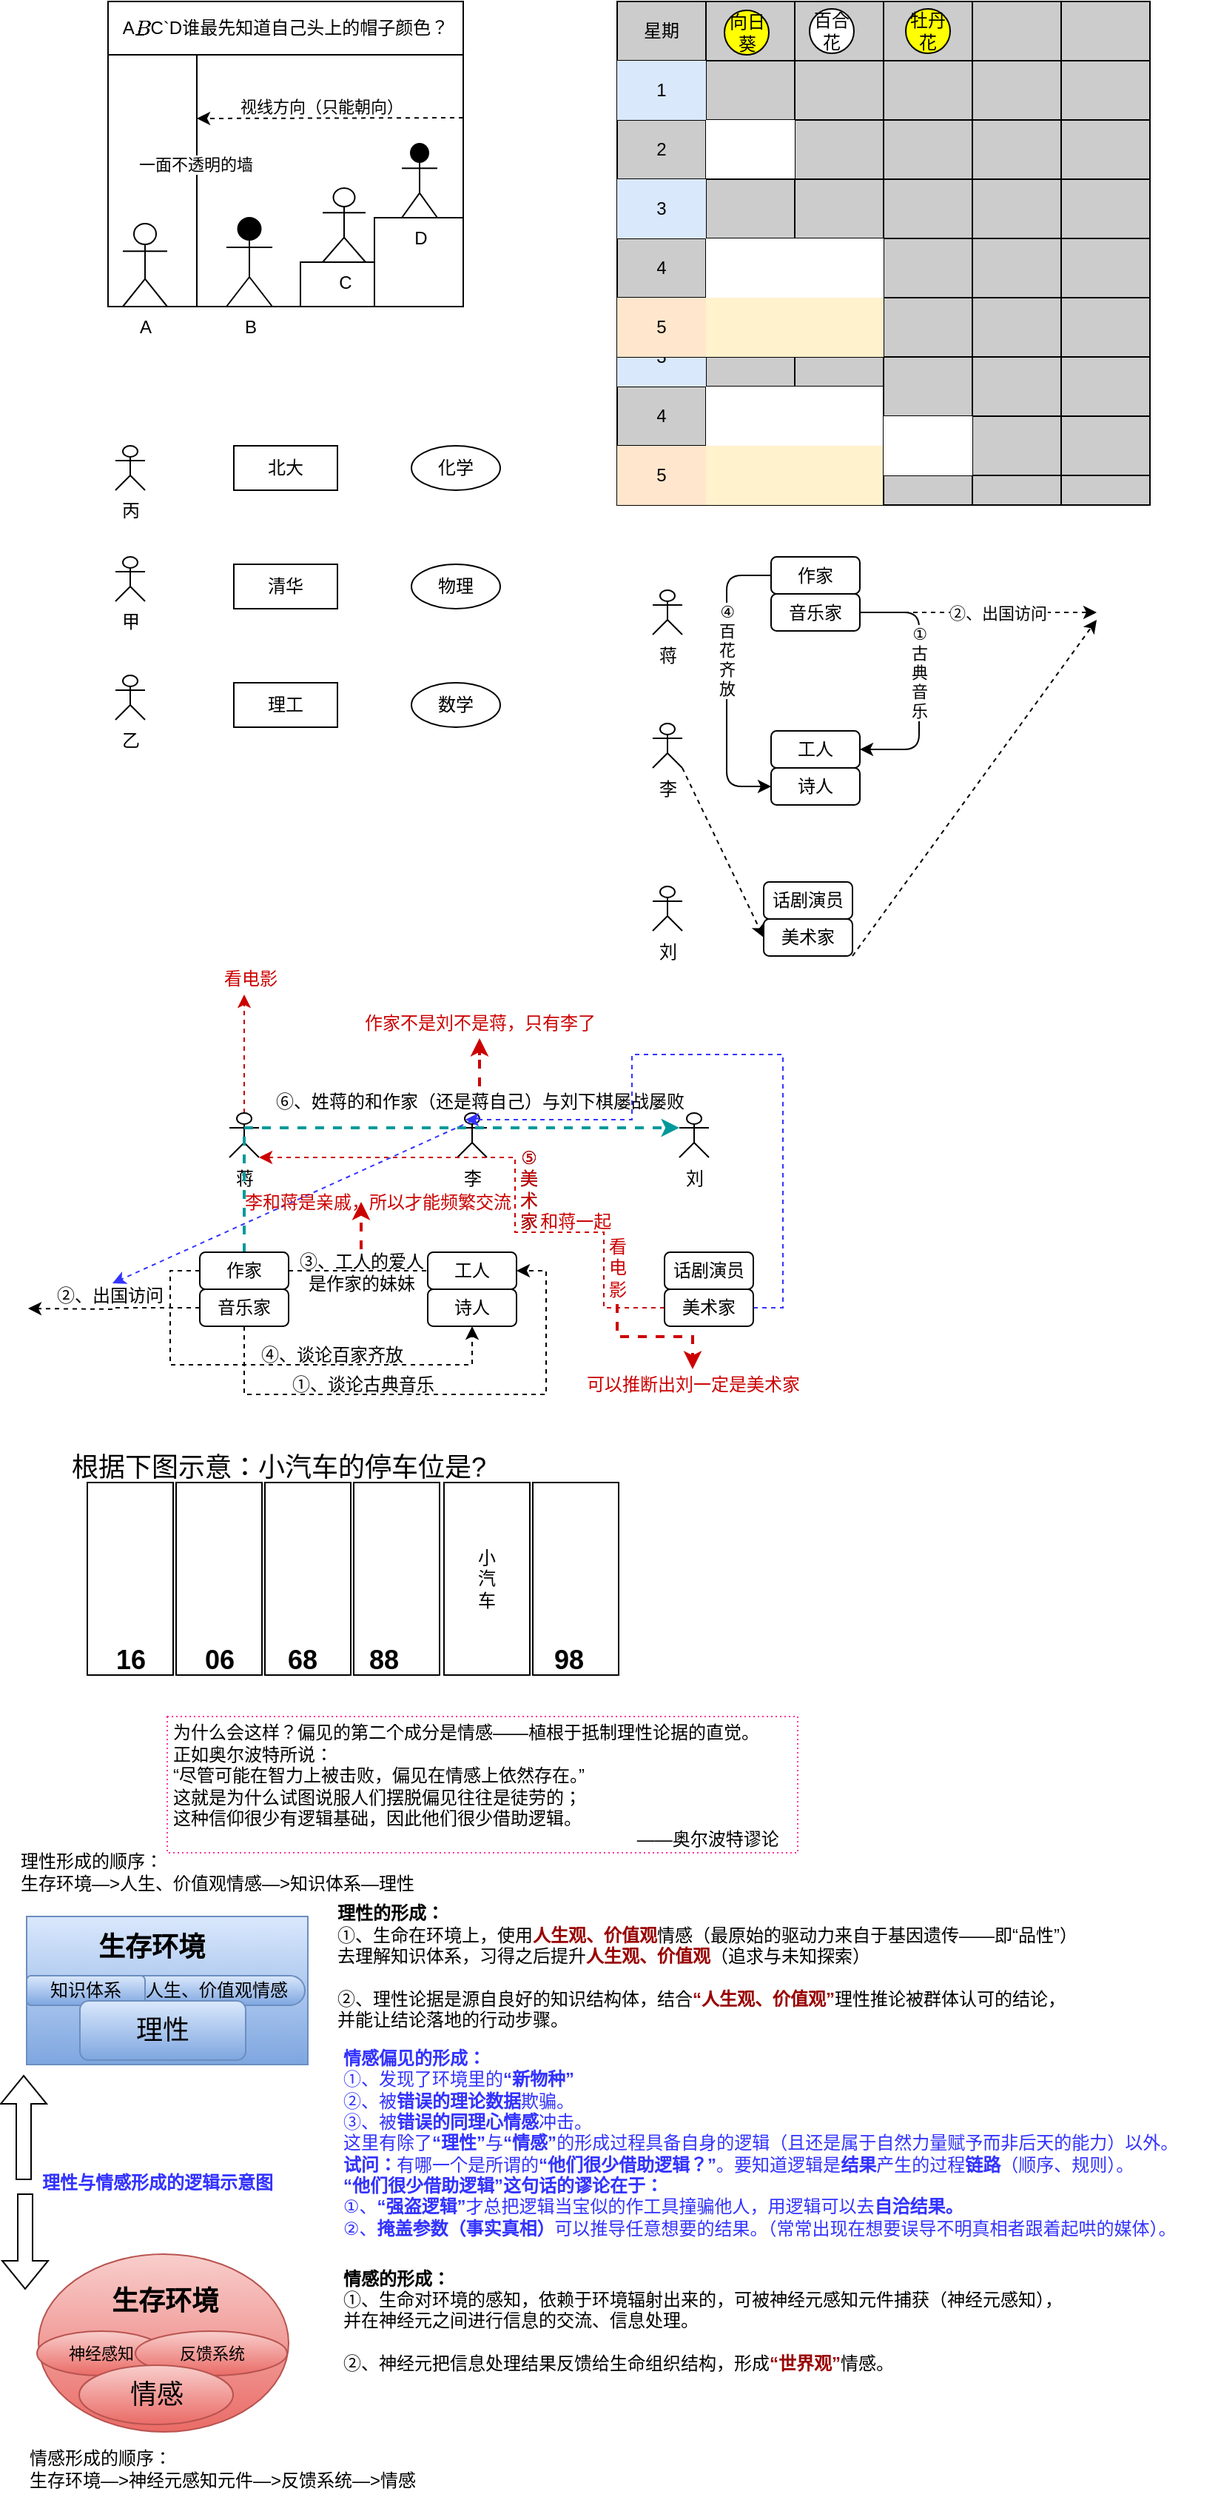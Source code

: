 <mxfile version="21.8.1" type="github">
  <diagram id="T32T4fMNgFnPz1BYaEK8" name="Page-1">
    <mxGraphModel dx="716" dy="740" grid="0" gridSize="10" guides="1" tooltips="1" connect="1" arrows="1" fold="1" page="1" pageScale="1" pageWidth="827" pageHeight="1169" math="0" shadow="0">
      <root>
        <mxCell id="0" />
        <mxCell id="1" parent="0" />
        <mxCell id="BUq9l-fqNE7oKNiD4jng-23" value="" style="rounded=0;whiteSpace=wrap;html=1;dashed=1;dashPattern=1 2;strokeColor=#FF3399;" parent="1" vertex="1">
          <mxGeometry x="126" y="1188" width="426" height="92" as="geometry" />
        </mxCell>
        <mxCell id="mpT7AfO-lYn64X_7P08X-70" value="向日葵" style="ellipse;whiteSpace=wrap;html=1;aspect=fixed;fillColor=#FFFF00;" parent="1" vertex="1">
          <mxGeometry x="502.5" y="130" width="35" height="35" as="geometry" />
        </mxCell>
        <mxCell id="mpT7AfO-lYn64X_7P08X-71" value="百合花" style="ellipse;whiteSpace=wrap;html=1;aspect=fixed;fillColor=#FFFFFF;" parent="1" vertex="1">
          <mxGeometry x="560" y="130" width="35" height="35" as="geometry" />
        </mxCell>
        <mxCell id="mpT7AfO-lYn64X_7P08X-72" value="牡丹花" style="ellipse;whiteSpace=wrap;html=1;aspect=fixed;fillColor=#FFCCCC;" parent="1" vertex="1">
          <mxGeometry x="620" y="130" width="35" height="35" as="geometry" />
        </mxCell>
        <mxCell id="cag0_nm1-1uSM1ungfXw-24" value="" style="rounded=0;whiteSpace=wrap;html=1;fillColor=#FFFFFF;" parent="1" vertex="1">
          <mxGeometry x="86" y="66" width="240" height="170" as="geometry" />
        </mxCell>
        <mxCell id="cag0_nm1-1uSM1ungfXw-25" value="" style="endArrow=none;html=1;" parent="1" edge="1">
          <mxGeometry width="50" height="50" relative="1" as="geometry">
            <mxPoint x="146" y="236" as="sourcePoint" />
            <mxPoint x="146" y="66" as="targetPoint" />
            <Array as="points" />
          </mxGeometry>
        </mxCell>
        <mxCell id="cag0_nm1-1uSM1ungfXw-26" value="一面不透明的墙" style="edgeLabel;html=1;align=center;verticalAlign=middle;resizable=0;points=[];" parent="cag0_nm1-1uSM1ungfXw-25" vertex="1" connectable="0">
          <mxGeometry x="0.129" y="1" relative="1" as="geometry">
            <mxPoint as="offset" />
          </mxGeometry>
        </mxCell>
        <mxCell id="cag0_nm1-1uSM1ungfXw-27" value="" style="rounded=0;whiteSpace=wrap;html=1;" parent="1" vertex="1">
          <mxGeometry x="216" y="206" width="50" height="30" as="geometry" />
        </mxCell>
        <mxCell id="cag0_nm1-1uSM1ungfXw-28" value="" style="rounded=0;whiteSpace=wrap;html=1;" parent="1" vertex="1">
          <mxGeometry x="266" y="176" width="60" height="60" as="geometry" />
        </mxCell>
        <mxCell id="cag0_nm1-1uSM1ungfXw-29" value="A" style="shape=umlActor;verticalLabelPosition=bottom;verticalAlign=top;html=1;outlineConnect=0;fillColor=#FFFFFF;" parent="1" vertex="1">
          <mxGeometry x="96" y="180" width="30" height="56" as="geometry" />
        </mxCell>
        <mxCell id="cag0_nm1-1uSM1ungfXw-30" value="B" style="shape=umlActor;verticalLabelPosition=bottom;verticalAlign=top;html=1;outlineConnect=0;fillColor=#000000;" parent="1" vertex="1">
          <mxGeometry x="166" y="176" width="31" height="60" as="geometry" />
        </mxCell>
        <mxCell id="cag0_nm1-1uSM1ungfXw-31" value="D" style="shape=umlActor;verticalLabelPosition=bottom;verticalAlign=top;html=1;outlineConnect=0;fillColor=#000000;" parent="1" vertex="1">
          <mxGeometry x="284.5" y="126" width="24" height="50" as="geometry" />
        </mxCell>
        <mxCell id="cag0_nm1-1uSM1ungfXw-32" value="A`B`C`D谁最先知道自己头上的帽子颜色？" style="rounded=0;whiteSpace=wrap;html=1;fillColor=#FFFFFF;" parent="1" vertex="1">
          <mxGeometry x="86" y="30" width="240" height="36" as="geometry" />
        </mxCell>
        <mxCell id="cag0_nm1-1uSM1ungfXw-33" value="C" style="shape=umlActor;verticalLabelPosition=bottom;verticalAlign=top;html=1;outlineConnect=0;" parent="1" vertex="1">
          <mxGeometry x="231" y="156" width="29" height="50" as="geometry" />
        </mxCell>
        <mxCell id="cag0_nm1-1uSM1ungfXw-34" value="" style="endArrow=classic;html=1;exitX=1;exitY=0.25;exitDx=0;exitDy=0;dashed=1;" parent="1" source="cag0_nm1-1uSM1ungfXw-24" edge="1">
          <mxGeometry width="50" height="50" relative="1" as="geometry">
            <mxPoint x="146" y="130" as="sourcePoint" />
            <mxPoint x="146" y="109" as="targetPoint" />
          </mxGeometry>
        </mxCell>
        <mxCell id="cag0_nm1-1uSM1ungfXw-35" value="视线方向（只能朝向）" style="edgeLabel;html=1;align=center;verticalAlign=middle;resizable=0;points=[];" parent="cag0_nm1-1uSM1ungfXw-34" vertex="1" connectable="0">
          <mxGeometry x="0.144" relative="1" as="geometry">
            <mxPoint x="7" y="-8" as="offset" />
          </mxGeometry>
        </mxCell>
        <mxCell id="mpT7AfO-lYn64X_7P08X-1" value="&lt;font style=&quot;vertical-align: inherit&quot;&gt;&lt;font style=&quot;vertical-align: inherit&quot;&gt;北大&lt;/font&gt;&lt;/font&gt;" style="whiteSpace=wrap;html=1;" parent="1" vertex="1">
          <mxGeometry x="171" y="330" width="70" height="30" as="geometry" />
        </mxCell>
        <mxCell id="mpT7AfO-lYn64X_7P08X-2" value="&lt;font style=&quot;vertical-align: inherit&quot;&gt;&lt;font style=&quot;vertical-align: inherit&quot;&gt;清华&lt;/font&gt;&lt;/font&gt;" style="whiteSpace=wrap;html=1;" parent="1" vertex="1">
          <mxGeometry x="171" y="410" width="70" height="30" as="geometry" />
        </mxCell>
        <mxCell id="mpT7AfO-lYn64X_7P08X-3" value="&lt;font style=&quot;vertical-align: inherit&quot;&gt;&lt;font style=&quot;vertical-align: inherit&quot;&gt;理工&lt;/font&gt;&lt;/font&gt;" style="whiteSpace=wrap;html=1;" parent="1" vertex="1">
          <mxGeometry x="171" y="490" width="70" height="30" as="geometry" />
        </mxCell>
        <mxCell id="mpT7AfO-lYn64X_7P08X-4" value="&lt;font style=&quot;vertical-align: inherit&quot;&gt;&lt;font style=&quot;vertical-align: inherit&quot;&gt;数学&lt;/font&gt;&lt;/font&gt;&lt;span style=&quot;color: rgba(0 , 0 , 0 , 0) ; font-family: monospace ; font-size: 0px&quot;&gt;&lt;font style=&quot;vertical-align: inherit&quot;&gt;&lt;font style=&quot;vertical-align: inherit&quot;&gt;％3CmxGraphModel％3E％3Croot％3E％3CmxCell％20id％3D％220％22％2F％3E％3CmxCell％20id％3D％221％22％20parent％3D％220％22％2F％3E％3CmxCell％20id％3D ％222％22％20value％3D％22％26lt％3Bfont％20style％3D％26quot％3Bvertical-align％3A％20heritit％26quot％3B％26gt％3B％26lt％3Bfont％20style％3D％26quot％3Bvertical-align ％3A％20继承％26quot％3B％26gt％3B％E5％8C％97％E5％A4％A7％26lt％3B％2Ffont％26gt％3B％26lt％3B％2Ffont％26gt％3B％22％20style％3D ％22whiteSpace％3Dwrap％3Bhtml％3D1％3B％22％20vertex％3D％221％22％20parent％3D％221％22％3E％3CmxGeometry％20x％3D％22430％22％20y％3D％22370％22％20width ％3D％2270％22％20height％3D％2230％22％20as％3D％22geometry％22％2F％3E％3C％2FmxCell％3E％3C％2Froot％3E％3C％2FmxGraphModel％3E&lt;/font&gt;&lt;/font&gt;&lt;/span&gt;" style="ellipse;whiteSpace=wrap;html=1;" parent="1" vertex="1">
          <mxGeometry x="291" y="490" width="60" height="30" as="geometry" />
        </mxCell>
        <mxCell id="mpT7AfO-lYn64X_7P08X-5" value="&lt;font style=&quot;vertical-align: inherit&quot;&gt;&lt;font style=&quot;vertical-align: inherit&quot;&gt;物理&lt;/font&gt;&lt;/font&gt;" style="ellipse;whiteSpace=wrap;html=1;" parent="1" vertex="1">
          <mxGeometry x="291" y="410" width="60" height="30" as="geometry" />
        </mxCell>
        <mxCell id="mpT7AfO-lYn64X_7P08X-6" value="&lt;font style=&quot;vertical-align: inherit&quot;&gt;&lt;font style=&quot;vertical-align: inherit&quot;&gt;化学&lt;/font&gt;&lt;/font&gt;" style="ellipse;whiteSpace=wrap;html=1;" parent="1" vertex="1">
          <mxGeometry x="291" y="330" width="60" height="30" as="geometry" />
        </mxCell>
        <mxCell id="mpT7AfO-lYn64X_7P08X-7" value="&lt;font style=&quot;vertical-align: inherit&quot;&gt;&lt;font style=&quot;vertical-align: inherit&quot;&gt;甲&lt;/font&gt;&lt;/font&gt;" style="shape=umlActor;verticalLabelPosition=bottom;verticalAlign=top;html=1;outlineConnect=0;fillColor=#FFFFFF;" parent="1" vertex="1">
          <mxGeometry x="91" y="405" width="20" height="30" as="geometry" />
        </mxCell>
        <mxCell id="mpT7AfO-lYn64X_7P08X-8" value="乙" style="shape=umlActor;verticalLabelPosition=bottom;verticalAlign=top;html=1;outlineConnect=0;fillColor=#FFFFFF;" parent="1" vertex="1">
          <mxGeometry x="91" y="485" width="20" height="30" as="geometry" />
        </mxCell>
        <mxCell id="mpT7AfO-lYn64X_7P08X-9" value="丙" style="shape=umlActor;verticalLabelPosition=bottom;verticalAlign=top;html=1;outlineConnect=0;fillColor=#FFFFFF;" parent="1" vertex="1">
          <mxGeometry x="91" y="330" width="20" height="30" as="geometry" />
        </mxCell>
        <mxCell id="mpT7AfO-lYn64X_7P08X-15" value="蒋" style="shape=umlActor;verticalLabelPosition=bottom;verticalAlign=top;html=1;outlineConnect=0;" parent="1" vertex="1">
          <mxGeometry x="454" y="427.5" width="20" height="30" as="geometry" />
        </mxCell>
        <mxCell id="mpT7AfO-lYn64X_7P08X-16" value="刘" style="shape=umlActor;verticalLabelPosition=bottom;verticalAlign=top;html=1;outlineConnect=0;" parent="1" vertex="1">
          <mxGeometry x="454" y="627.5" width="20" height="30" as="geometry" />
        </mxCell>
        <mxCell id="mpT7AfO-lYn64X_7P08X-17" value="李" style="shape=umlActor;verticalLabelPosition=bottom;verticalAlign=top;html=1;outlineConnect=0;" parent="1" vertex="1">
          <mxGeometry x="454" y="517.5" width="20" height="30" as="geometry" />
        </mxCell>
        <mxCell id="mpT7AfO-lYn64X_7P08X-20" value="作家" style="rounded=1;whiteSpace=wrap;html=1;" parent="1" vertex="1">
          <mxGeometry x="534" y="405" width="60" height="25" as="geometry" />
        </mxCell>
        <mxCell id="mpT7AfO-lYn64X_7P08X-21" value="工人" style="rounded=1;whiteSpace=wrap;html=1;" parent="1" vertex="1">
          <mxGeometry x="534" y="522.5" width="60" height="25" as="geometry" />
        </mxCell>
        <mxCell id="mpT7AfO-lYn64X_7P08X-22" value="美术家" style="rounded=1;whiteSpace=wrap;html=1;" parent="1" vertex="1">
          <mxGeometry x="529" y="649.5" width="60" height="25" as="geometry" />
        </mxCell>
        <mxCell id="mpT7AfO-lYn64X_7P08X-23" value="话剧演员" style="rounded=1;whiteSpace=wrap;html=1;" parent="1" vertex="1">
          <mxGeometry x="529" y="624.5" width="60" height="25" as="geometry" />
        </mxCell>
        <mxCell id="mpT7AfO-lYn64X_7P08X-24" value="音乐家" style="rounded=1;whiteSpace=wrap;html=1;" parent="1" vertex="1">
          <mxGeometry x="534" y="430" width="60" height="25" as="geometry" />
        </mxCell>
        <mxCell id="mpT7AfO-lYn64X_7P08X-25" value="诗人" style="rounded=1;whiteSpace=wrap;html=1;" parent="1" vertex="1">
          <mxGeometry x="534" y="547.5" width="60" height="25" as="geometry" />
        </mxCell>
        <mxCell id="mpT7AfO-lYn64X_7P08X-26" value="" style="edgeStyle=elbowEdgeStyle;elbow=horizontal;endArrow=classic;html=1;entryX=1;entryY=0.5;entryDx=0;entryDy=0;exitX=1;exitY=0.5;exitDx=0;exitDy=0;" parent="1" source="mpT7AfO-lYn64X_7P08X-24" target="mpT7AfO-lYn64X_7P08X-21" edge="1">
          <mxGeometry width="50" height="50" relative="1" as="geometry">
            <mxPoint x="594" y="457.5" as="sourcePoint" />
            <mxPoint x="704" y="487.5" as="targetPoint" />
            <Array as="points">
              <mxPoint x="634" y="577.5" />
            </Array>
          </mxGeometry>
        </mxCell>
        <mxCell id="mpT7AfO-lYn64X_7P08X-28" value="①&lt;br&gt;古&lt;br&gt;典&lt;br&gt;音&lt;br&gt;乐" style="edgeLabel;html=1;align=center;verticalAlign=middle;resizable=0;points=[];" parent="mpT7AfO-lYn64X_7P08X-26" vertex="1" connectable="0">
          <mxGeometry x="-0.204" y="2" relative="1" as="geometry">
            <mxPoint x="-2" y="12" as="offset" />
          </mxGeometry>
        </mxCell>
        <mxCell id="mpT7AfO-lYn64X_7P08X-29" value="" style="endArrow=classic;html=1;exitX=1;exitY=0.5;exitDx=0;exitDy=0;dashed=1;" parent="1" source="mpT7AfO-lYn64X_7P08X-24" edge="1">
          <mxGeometry width="50" height="50" relative="1" as="geometry">
            <mxPoint x="704" y="527.5" as="sourcePoint" />
            <mxPoint x="754" y="442.5" as="targetPoint" />
          </mxGeometry>
        </mxCell>
        <mxCell id="mpT7AfO-lYn64X_7P08X-30" value="②、出国访问" style="edgeLabel;html=1;align=center;verticalAlign=middle;resizable=0;points=[];" parent="mpT7AfO-lYn64X_7P08X-29" vertex="1" connectable="0">
          <mxGeometry x="0.192" y="-2" relative="1" as="geometry">
            <mxPoint x="-3" y="-2" as="offset" />
          </mxGeometry>
        </mxCell>
        <mxCell id="mpT7AfO-lYn64X_7P08X-34" value="" style="endArrow=classic;html=1;exitX=1;exitY=1;exitDx=0;exitDy=0;exitPerimeter=0;entryX=0;entryY=0.5;entryDx=0;entryDy=0;dashed=1;" parent="1" source="mpT7AfO-lYn64X_7P08X-17" target="mpT7AfO-lYn64X_7P08X-22" edge="1">
          <mxGeometry width="50" height="50" relative="1" as="geometry">
            <mxPoint x="494" y="437.5" as="sourcePoint" />
            <mxPoint x="544" y="387.5" as="targetPoint" />
          </mxGeometry>
        </mxCell>
        <mxCell id="mpT7AfO-lYn64X_7P08X-36" value="" style="endArrow=classic;html=1;exitX=1;exitY=1;exitDx=0;exitDy=0;dashed=1;" parent="1" source="mpT7AfO-lYn64X_7P08X-22" edge="1">
          <mxGeometry width="50" height="50" relative="1" as="geometry">
            <mxPoint x="694" y="577.5" as="sourcePoint" />
            <mxPoint x="754" y="447.5" as="targetPoint" />
          </mxGeometry>
        </mxCell>
        <mxCell id="mpT7AfO-lYn64X_7P08X-37" value="" style="edgeStyle=elbowEdgeStyle;elbow=horizontal;endArrow=classic;html=1;exitX=0;exitY=0.5;exitDx=0;exitDy=0;entryX=0;entryY=0.5;entryDx=0;entryDy=0;" parent="1" source="mpT7AfO-lYn64X_7P08X-20" target="mpT7AfO-lYn64X_7P08X-25" edge="1">
          <mxGeometry width="50" height="50" relative="1" as="geometry">
            <mxPoint x="594" y="655" as="sourcePoint" />
            <mxPoint x="604" y="452.5" as="targetPoint" />
            <Array as="points">
              <mxPoint x="504" y="597.5" />
              <mxPoint x="514" y="597.5" />
              <mxPoint x="494" y="627.5" />
            </Array>
          </mxGeometry>
        </mxCell>
        <mxCell id="mpT7AfO-lYn64X_7P08X-38" value="④&lt;br&gt;百&lt;br&gt;花&lt;br&gt;齐&lt;br&gt;放" style="edgeLabel;html=1;align=center;verticalAlign=middle;resizable=0;points=[];" parent="mpT7AfO-lYn64X_7P08X-37" vertex="1" connectable="0">
          <mxGeometry x="-0.204" y="2" relative="1" as="geometry">
            <mxPoint x="-2" y="-0.5" as="offset" />
          </mxGeometry>
        </mxCell>
        <mxCell id="mpT7AfO-lYn64X_7P08X-160" value="向日葵" style="ellipse;whiteSpace=wrap;html=1;aspect=fixed;fillColor=#FFFF00;" parent="1" vertex="1">
          <mxGeometry x="502.5" y="136" width="30" height="30" as="geometry" />
        </mxCell>
        <mxCell id="mpT7AfO-lYn64X_7P08X-161" value="百合花" style="ellipse;whiteSpace=wrap;html=1;aspect=fixed;fillColor=#FFFFFF;" parent="1" vertex="1">
          <mxGeometry x="560" y="135" width="30" height="30" as="geometry" />
        </mxCell>
        <mxCell id="mpT7AfO-lYn64X_7P08X-162" value="牡丹花" style="ellipse;whiteSpace=wrap;html=1;aspect=fixed;fillColor=#FFFF00;" parent="1" vertex="1">
          <mxGeometry x="625" y="135" width="30" height="30" as="geometry" />
        </mxCell>
        <mxCell id="mpT7AfO-lYn64X_7P08X-134" value="" style="shape=table;html=1;whiteSpace=wrap;startSize=0;container=1;collapsible=0;childLayout=tableLayout;fillColor=#CCCCCC;" parent="1" vertex="1">
          <mxGeometry x="430" y="230" width="180" height="120" as="geometry" />
        </mxCell>
        <mxCell id="mpT7AfO-lYn64X_7P08X-135" value="" style="shape=partialRectangle;html=1;whiteSpace=wrap;collapsible=0;dropTarget=0;pointerEvents=0;fillColor=none;top=0;left=0;bottom=0;right=0;points=[[0,0.5],[1,0.5]];portConstraint=eastwest;" parent="mpT7AfO-lYn64X_7P08X-134" vertex="1">
          <mxGeometry width="180" height="40" as="geometry" />
        </mxCell>
        <mxCell id="mpT7AfO-lYn64X_7P08X-136" value="" style="shape=partialRectangle;html=1;whiteSpace=wrap;connectable=0;fillColor=none;top=0;left=0;bottom=0;right=0;overflow=hidden;" parent="mpT7AfO-lYn64X_7P08X-135" vertex="1">
          <mxGeometry width="60" height="40" as="geometry" />
        </mxCell>
        <mxCell id="mpT7AfO-lYn64X_7P08X-137" value="" style="shape=partialRectangle;html=1;whiteSpace=wrap;connectable=0;fillColor=none;top=0;left=0;bottom=0;right=0;overflow=hidden;" parent="mpT7AfO-lYn64X_7P08X-135" vertex="1">
          <mxGeometry x="60" width="60" height="40" as="geometry" />
        </mxCell>
        <mxCell id="mpT7AfO-lYn64X_7P08X-138" value="" style="shape=partialRectangle;html=1;whiteSpace=wrap;connectable=0;fillColor=none;top=0;left=0;bottom=0;right=0;overflow=hidden;" parent="mpT7AfO-lYn64X_7P08X-135" vertex="1">
          <mxGeometry x="120" width="60" height="40" as="geometry" />
        </mxCell>
        <mxCell id="mpT7AfO-lYn64X_7P08X-139" value="" style="shape=partialRectangle;html=1;whiteSpace=wrap;collapsible=0;dropTarget=0;pointerEvents=0;fillColor=none;top=0;left=0;bottom=0;right=0;points=[[0,0.5],[1,0.5]];portConstraint=eastwest;" parent="mpT7AfO-lYn64X_7P08X-134" vertex="1">
          <mxGeometry y="40" width="180" height="40" as="geometry" />
        </mxCell>
        <mxCell id="mpT7AfO-lYn64X_7P08X-140" value="6" style="shape=partialRectangle;html=1;whiteSpace=wrap;connectable=0;fillColor=none;top=0;left=0;bottom=0;right=0;overflow=hidden;" parent="mpT7AfO-lYn64X_7P08X-139" vertex="1">
          <mxGeometry width="60" height="40" as="geometry" />
        </mxCell>
        <mxCell id="mpT7AfO-lYn64X_7P08X-141" value="" style="shape=partialRectangle;html=1;whiteSpace=wrap;connectable=0;fillColor=none;top=0;left=0;bottom=0;right=0;overflow=hidden;" parent="mpT7AfO-lYn64X_7P08X-139" vertex="1">
          <mxGeometry x="60" width="60" height="40" as="geometry" />
        </mxCell>
        <mxCell id="mpT7AfO-lYn64X_7P08X-142" value="" style="shape=partialRectangle;html=1;whiteSpace=wrap;connectable=0;top=0;left=0;bottom=0;right=0;overflow=hidden;" parent="mpT7AfO-lYn64X_7P08X-139" vertex="1">
          <mxGeometry x="120" width="60" height="40" as="geometry" />
        </mxCell>
        <mxCell id="mpT7AfO-lYn64X_7P08X-143" value="" style="shape=partialRectangle;html=1;whiteSpace=wrap;collapsible=0;dropTarget=0;pointerEvents=0;fillColor=none;top=0;left=0;bottom=0;right=0;points=[[0,0.5],[1,0.5]];portConstraint=eastwest;" parent="mpT7AfO-lYn64X_7P08X-134" vertex="1">
          <mxGeometry y="80" width="180" height="40" as="geometry" />
        </mxCell>
        <mxCell id="mpT7AfO-lYn64X_7P08X-144" value="7" style="shape=partialRectangle;html=1;whiteSpace=wrap;connectable=0;fillColor=none;top=0;left=0;bottom=0;right=0;overflow=hidden;" parent="mpT7AfO-lYn64X_7P08X-143" vertex="1">
          <mxGeometry width="60" height="40" as="geometry" />
        </mxCell>
        <mxCell id="mpT7AfO-lYn64X_7P08X-145" value="" style="shape=partialRectangle;html=1;whiteSpace=wrap;connectable=0;top=0;left=0;bottom=0;right=0;overflow=hidden;" parent="mpT7AfO-lYn64X_7P08X-143" vertex="1">
          <mxGeometry x="60" width="60" height="40" as="geometry" />
        </mxCell>
        <mxCell id="mpT7AfO-lYn64X_7P08X-146" value="" style="shape=partialRectangle;html=1;whiteSpace=wrap;connectable=0;fillColor=none;top=0;left=0;bottom=0;right=0;overflow=hidden;" parent="mpT7AfO-lYn64X_7P08X-143" vertex="1">
          <mxGeometry x="120" width="60" height="40" as="geometry" />
        </mxCell>
        <mxCell id="mpT7AfO-lYn64X_7P08X-82" value="" style="shape=table;html=1;whiteSpace=wrap;startSize=0;container=1;collapsible=0;childLayout=tableLayout;fillColor=#CCCCCC;" parent="1" vertex="1">
          <mxGeometry x="430" y="130" width="180" height="120" as="geometry" />
        </mxCell>
        <mxCell id="mpT7AfO-lYn64X_7P08X-83" value="" style="shape=partialRectangle;html=1;whiteSpace=wrap;collapsible=0;dropTarget=0;pointerEvents=0;fillColor=none;top=0;left=0;bottom=0;right=0;points=[[0,0.5],[1,0.5]];portConstraint=eastwest;" parent="mpT7AfO-lYn64X_7P08X-82" vertex="1">
          <mxGeometry width="180" height="40" as="geometry" />
        </mxCell>
        <mxCell id="mpT7AfO-lYn64X_7P08X-84" value="星期" style="shape=partialRectangle;html=1;whiteSpace=wrap;connectable=0;fillColor=none;top=0;left=0;bottom=0;right=0;overflow=hidden;" parent="mpT7AfO-lYn64X_7P08X-83" vertex="1">
          <mxGeometry width="60" height="40" as="geometry" />
        </mxCell>
        <mxCell id="mpT7AfO-lYn64X_7P08X-85" value="" style="shape=partialRectangle;html=1;whiteSpace=wrap;connectable=0;fillColor=none;top=0;left=0;bottom=0;right=0;overflow=hidden;" parent="mpT7AfO-lYn64X_7P08X-83" vertex="1">
          <mxGeometry x="60" width="60" height="40" as="geometry" />
        </mxCell>
        <mxCell id="mpT7AfO-lYn64X_7P08X-86" value="" style="shape=partialRectangle;html=1;whiteSpace=wrap;connectable=0;fillColor=none;top=0;left=0;bottom=0;right=0;overflow=hidden;" parent="mpT7AfO-lYn64X_7P08X-83" vertex="1">
          <mxGeometry x="120" width="60" height="40" as="geometry" />
        </mxCell>
        <mxCell id="mpT7AfO-lYn64X_7P08X-87" value="" style="shape=partialRectangle;html=1;whiteSpace=wrap;collapsible=0;dropTarget=0;pointerEvents=0;fillColor=none;top=0;left=0;bottom=0;right=0;points=[[0,0.5],[1,0.5]];portConstraint=eastwest;" parent="mpT7AfO-lYn64X_7P08X-82" vertex="1">
          <mxGeometry y="40" width="180" height="40" as="geometry" />
        </mxCell>
        <mxCell id="mpT7AfO-lYn64X_7P08X-88" value="1" style="shape=partialRectangle;html=1;whiteSpace=wrap;connectable=0;fillColor=#dae8fc;top=0;left=0;bottom=0;right=0;overflow=hidden;strokeColor=#6c8ebf;" parent="mpT7AfO-lYn64X_7P08X-87" vertex="1">
          <mxGeometry width="60" height="40" as="geometry" />
        </mxCell>
        <mxCell id="mpT7AfO-lYn64X_7P08X-89" value="" style="shape=partialRectangle;html=1;whiteSpace=wrap;connectable=0;fillColor=none;top=0;left=0;bottom=0;right=0;overflow=hidden;" parent="mpT7AfO-lYn64X_7P08X-87" vertex="1">
          <mxGeometry x="60" width="60" height="40" as="geometry" />
        </mxCell>
        <mxCell id="mpT7AfO-lYn64X_7P08X-90" value="" style="shape=partialRectangle;html=1;whiteSpace=wrap;connectable=0;fillColor=none;top=0;left=0;bottom=0;right=0;overflow=hidden;" parent="mpT7AfO-lYn64X_7P08X-87" vertex="1">
          <mxGeometry x="120" width="60" height="40" as="geometry" />
        </mxCell>
        <mxCell id="mpT7AfO-lYn64X_7P08X-91" value="" style="shape=partialRectangle;html=1;whiteSpace=wrap;collapsible=0;dropTarget=0;pointerEvents=0;fillColor=none;top=0;left=0;bottom=0;right=0;points=[[0,0.5],[1,0.5]];portConstraint=eastwest;" parent="mpT7AfO-lYn64X_7P08X-82" vertex="1">
          <mxGeometry y="80" width="180" height="40" as="geometry" />
        </mxCell>
        <mxCell id="mpT7AfO-lYn64X_7P08X-92" value="2" style="shape=partialRectangle;html=1;whiteSpace=wrap;connectable=0;fillColor=none;top=0;left=0;bottom=0;right=0;overflow=hidden;" parent="mpT7AfO-lYn64X_7P08X-91" vertex="1">
          <mxGeometry width="60" height="40" as="geometry" />
        </mxCell>
        <mxCell id="mpT7AfO-lYn64X_7P08X-93" value="" style="shape=partialRectangle;html=1;whiteSpace=wrap;connectable=0;top=0;left=0;bottom=0;right=0;overflow=hidden;" parent="mpT7AfO-lYn64X_7P08X-91" vertex="1">
          <mxGeometry x="60" width="60" height="40" as="geometry" />
        </mxCell>
        <mxCell id="mpT7AfO-lYn64X_7P08X-94" value="" style="shape=partialRectangle;html=1;whiteSpace=wrap;connectable=0;fillColor=none;top=0;left=0;bottom=0;right=0;overflow=hidden;" parent="mpT7AfO-lYn64X_7P08X-91" vertex="1">
          <mxGeometry x="120" width="60" height="40" as="geometry" />
        </mxCell>
        <mxCell id="mpT7AfO-lYn64X_7P08X-95" value="" style="shape=table;html=1;whiteSpace=wrap;startSize=0;container=1;collapsible=0;childLayout=tableLayout;fillColor=#CCCCCC;" parent="1" vertex="1">
          <mxGeometry x="430" y="250" width="180" height="120" as="geometry" />
        </mxCell>
        <mxCell id="mpT7AfO-lYn64X_7P08X-96" value="" style="shape=partialRectangle;html=1;whiteSpace=wrap;collapsible=0;dropTarget=0;pointerEvents=0;fillColor=none;top=0;left=0;bottom=0;right=0;points=[[0,0.5],[1,0.5]];portConstraint=eastwest;" parent="mpT7AfO-lYn64X_7P08X-95" vertex="1">
          <mxGeometry width="180" height="40" as="geometry" />
        </mxCell>
        <mxCell id="mpT7AfO-lYn64X_7P08X-97" value="3" style="shape=partialRectangle;html=1;whiteSpace=wrap;connectable=0;fillColor=#dae8fc;top=0;left=0;bottom=0;right=0;overflow=hidden;strokeColor=#6c8ebf;" parent="mpT7AfO-lYn64X_7P08X-96" vertex="1">
          <mxGeometry width="60" height="40" as="geometry" />
        </mxCell>
        <mxCell id="mpT7AfO-lYn64X_7P08X-98" value="" style="shape=partialRectangle;html=1;whiteSpace=wrap;connectable=0;fillColor=none;top=0;left=0;bottom=0;right=0;overflow=hidden;" parent="mpT7AfO-lYn64X_7P08X-96" vertex="1">
          <mxGeometry x="60" width="60" height="40" as="geometry" />
        </mxCell>
        <mxCell id="mpT7AfO-lYn64X_7P08X-99" value="" style="shape=partialRectangle;html=1;whiteSpace=wrap;connectable=0;fillColor=none;top=0;left=0;bottom=0;right=0;overflow=hidden;" parent="mpT7AfO-lYn64X_7P08X-96" vertex="1">
          <mxGeometry x="120" width="60" height="40" as="geometry" />
        </mxCell>
        <mxCell id="mpT7AfO-lYn64X_7P08X-100" value="" style="shape=partialRectangle;html=1;whiteSpace=wrap;collapsible=0;dropTarget=0;pointerEvents=0;fillColor=none;top=0;left=0;bottom=0;right=0;points=[[0,0.5],[1,0.5]];portConstraint=eastwest;" parent="mpT7AfO-lYn64X_7P08X-95" vertex="1">
          <mxGeometry y="40" width="180" height="40" as="geometry" />
        </mxCell>
        <mxCell id="mpT7AfO-lYn64X_7P08X-101" value="4" style="shape=partialRectangle;html=1;whiteSpace=wrap;connectable=0;fillColor=none;top=0;left=0;bottom=0;right=0;overflow=hidden;" parent="mpT7AfO-lYn64X_7P08X-100" vertex="1">
          <mxGeometry width="60" height="40" as="geometry" />
        </mxCell>
        <mxCell id="mpT7AfO-lYn64X_7P08X-102" value="" style="shape=partialRectangle;html=1;whiteSpace=wrap;connectable=0;top=0;left=0;bottom=0;right=0;overflow=hidden;" parent="mpT7AfO-lYn64X_7P08X-100" vertex="1">
          <mxGeometry x="60" width="60" height="40" as="geometry" />
        </mxCell>
        <mxCell id="mpT7AfO-lYn64X_7P08X-103" value="" style="shape=partialRectangle;html=1;whiteSpace=wrap;connectable=0;top=0;left=0;bottom=0;right=0;overflow=hidden;" parent="mpT7AfO-lYn64X_7P08X-100" vertex="1">
          <mxGeometry x="120" width="60" height="40" as="geometry" />
        </mxCell>
        <mxCell id="mpT7AfO-lYn64X_7P08X-104" value="" style="shape=partialRectangle;html=1;whiteSpace=wrap;collapsible=0;dropTarget=0;pointerEvents=0;fillColor=none;top=0;left=0;bottom=0;right=0;points=[[0,0.5],[1,0.5]];portConstraint=eastwest;" parent="mpT7AfO-lYn64X_7P08X-95" vertex="1">
          <mxGeometry y="80" width="180" height="40" as="geometry" />
        </mxCell>
        <mxCell id="mpT7AfO-lYn64X_7P08X-105" value="5" style="shape=partialRectangle;html=1;whiteSpace=wrap;connectable=0;fillColor=#ffe6cc;top=0;left=0;bottom=0;right=0;overflow=hidden;strokeColor=#d79b00;" parent="mpT7AfO-lYn64X_7P08X-104" vertex="1">
          <mxGeometry width="60" height="40" as="geometry" />
        </mxCell>
        <mxCell id="mpT7AfO-lYn64X_7P08X-106" value="" style="shape=partialRectangle;html=1;whiteSpace=wrap;connectable=0;top=0;left=0;bottom=0;right=0;overflow=hidden;fillColor=#fff2cc;strokeColor=#d6b656;" parent="mpT7AfO-lYn64X_7P08X-104" vertex="1">
          <mxGeometry x="60" width="60" height="40" as="geometry" />
        </mxCell>
        <mxCell id="mpT7AfO-lYn64X_7P08X-107" value="" style="shape=partialRectangle;html=1;whiteSpace=wrap;connectable=0;top=0;left=0;bottom=0;right=0;overflow=hidden;fillColor=#fff2cc;strokeColor=#d6b656;" parent="mpT7AfO-lYn64X_7P08X-104" vertex="1">
          <mxGeometry x="120" width="60" height="40" as="geometry" />
        </mxCell>
        <mxCell id="mpT7AfO-lYn64X_7P08X-108" value="" style="shape=table;html=1;whiteSpace=wrap;startSize=0;container=1;collapsible=0;childLayout=tableLayout;fillColor=#CCCCCC;" parent="1" vertex="1">
          <mxGeometry x="610" y="130" width="180" height="120" as="geometry" />
        </mxCell>
        <mxCell id="mpT7AfO-lYn64X_7P08X-109" value="" style="shape=partialRectangle;html=1;whiteSpace=wrap;collapsible=0;dropTarget=0;pointerEvents=0;fillColor=none;top=0;left=0;bottom=0;right=0;points=[[0,0.5],[1,0.5]];portConstraint=eastwest;" parent="mpT7AfO-lYn64X_7P08X-108" vertex="1">
          <mxGeometry width="180" height="40" as="geometry" />
        </mxCell>
        <mxCell id="mpT7AfO-lYn64X_7P08X-110" value="" style="shape=partialRectangle;html=1;whiteSpace=wrap;connectable=0;fillColor=none;top=0;left=0;bottom=0;right=0;overflow=hidden;" parent="mpT7AfO-lYn64X_7P08X-109" vertex="1">
          <mxGeometry width="60" height="40" as="geometry" />
        </mxCell>
        <mxCell id="mpT7AfO-lYn64X_7P08X-111" value="" style="shape=partialRectangle;html=1;whiteSpace=wrap;connectable=0;fillColor=none;top=0;left=0;bottom=0;right=0;overflow=hidden;" parent="mpT7AfO-lYn64X_7P08X-109" vertex="1">
          <mxGeometry x="60" width="60" height="40" as="geometry" />
        </mxCell>
        <mxCell id="mpT7AfO-lYn64X_7P08X-112" value="" style="shape=partialRectangle;html=1;whiteSpace=wrap;connectable=0;fillColor=none;top=0;left=0;bottom=0;right=0;overflow=hidden;" parent="mpT7AfO-lYn64X_7P08X-109" vertex="1">
          <mxGeometry x="120" width="60" height="40" as="geometry" />
        </mxCell>
        <mxCell id="mpT7AfO-lYn64X_7P08X-113" value="" style="shape=partialRectangle;html=1;whiteSpace=wrap;collapsible=0;dropTarget=0;pointerEvents=0;fillColor=none;top=0;left=0;bottom=0;right=0;points=[[0,0.5],[1,0.5]];portConstraint=eastwest;" parent="mpT7AfO-lYn64X_7P08X-108" vertex="1">
          <mxGeometry y="40" width="180" height="40" as="geometry" />
        </mxCell>
        <mxCell id="mpT7AfO-lYn64X_7P08X-114" value="" style="shape=partialRectangle;html=1;whiteSpace=wrap;connectable=0;fillColor=none;top=0;left=0;bottom=0;right=0;overflow=hidden;" parent="mpT7AfO-lYn64X_7P08X-113" vertex="1">
          <mxGeometry width="60" height="40" as="geometry" />
        </mxCell>
        <mxCell id="mpT7AfO-lYn64X_7P08X-115" value="" style="shape=partialRectangle;html=1;whiteSpace=wrap;connectable=0;fillColor=none;top=0;left=0;bottom=0;right=0;overflow=hidden;" parent="mpT7AfO-lYn64X_7P08X-113" vertex="1">
          <mxGeometry x="60" width="60" height="40" as="geometry" />
        </mxCell>
        <mxCell id="mpT7AfO-lYn64X_7P08X-116" value="" style="shape=partialRectangle;html=1;whiteSpace=wrap;connectable=0;fillColor=none;top=0;left=0;bottom=0;right=0;overflow=hidden;" parent="mpT7AfO-lYn64X_7P08X-113" vertex="1">
          <mxGeometry x="120" width="60" height="40" as="geometry" />
        </mxCell>
        <mxCell id="mpT7AfO-lYn64X_7P08X-117" value="" style="shape=partialRectangle;html=1;whiteSpace=wrap;collapsible=0;dropTarget=0;pointerEvents=0;fillColor=none;top=0;left=0;bottom=0;right=0;points=[[0,0.5],[1,0.5]];portConstraint=eastwest;" parent="mpT7AfO-lYn64X_7P08X-108" vertex="1">
          <mxGeometry y="80" width="180" height="40" as="geometry" />
        </mxCell>
        <mxCell id="mpT7AfO-lYn64X_7P08X-118" value="" style="shape=partialRectangle;html=1;whiteSpace=wrap;connectable=0;fillColor=none;top=0;left=0;bottom=0;right=0;overflow=hidden;" parent="mpT7AfO-lYn64X_7P08X-117" vertex="1">
          <mxGeometry width="60" height="40" as="geometry" />
        </mxCell>
        <mxCell id="mpT7AfO-lYn64X_7P08X-119" value="" style="shape=partialRectangle;html=1;whiteSpace=wrap;connectable=0;fillColor=none;top=0;left=0;bottom=0;right=0;overflow=hidden;" parent="mpT7AfO-lYn64X_7P08X-117" vertex="1">
          <mxGeometry x="60" width="60" height="40" as="geometry" />
        </mxCell>
        <mxCell id="mpT7AfO-lYn64X_7P08X-120" value="" style="shape=partialRectangle;html=1;whiteSpace=wrap;connectable=0;fillColor=none;top=0;left=0;bottom=0;right=0;overflow=hidden;" parent="mpT7AfO-lYn64X_7P08X-117" vertex="1">
          <mxGeometry x="120" width="60" height="40" as="geometry" />
        </mxCell>
        <mxCell id="mpT7AfO-lYn64X_7P08X-121" value="" style="shape=table;html=1;whiteSpace=wrap;startSize=0;container=1;collapsible=0;childLayout=tableLayout;fillColor=#CCCCCC;" parent="1" vertex="1">
          <mxGeometry x="610" y="250" width="180" height="120" as="geometry" />
        </mxCell>
        <mxCell id="mpT7AfO-lYn64X_7P08X-122" value="" style="shape=partialRectangle;html=1;whiteSpace=wrap;collapsible=0;dropTarget=0;pointerEvents=0;fillColor=none;top=0;left=0;bottom=0;right=0;points=[[0,0.5],[1,0.5]];portConstraint=eastwest;" parent="mpT7AfO-lYn64X_7P08X-121" vertex="1">
          <mxGeometry width="180" height="40" as="geometry" />
        </mxCell>
        <mxCell id="mpT7AfO-lYn64X_7P08X-123" value="" style="shape=partialRectangle;html=1;whiteSpace=wrap;connectable=0;fillColor=none;top=0;left=0;bottom=0;right=0;overflow=hidden;" parent="mpT7AfO-lYn64X_7P08X-122" vertex="1">
          <mxGeometry width="60" height="40" as="geometry" />
        </mxCell>
        <mxCell id="mpT7AfO-lYn64X_7P08X-124" value="" style="shape=partialRectangle;html=1;whiteSpace=wrap;connectable=0;fillColor=none;top=0;left=0;bottom=0;right=0;overflow=hidden;" parent="mpT7AfO-lYn64X_7P08X-122" vertex="1">
          <mxGeometry x="60" width="60" height="40" as="geometry" />
        </mxCell>
        <mxCell id="mpT7AfO-lYn64X_7P08X-125" value="" style="shape=partialRectangle;html=1;whiteSpace=wrap;connectable=0;fillColor=none;top=0;left=0;bottom=0;right=0;overflow=hidden;" parent="mpT7AfO-lYn64X_7P08X-122" vertex="1">
          <mxGeometry x="120" width="60" height="40" as="geometry" />
        </mxCell>
        <mxCell id="mpT7AfO-lYn64X_7P08X-126" value="" style="shape=partialRectangle;html=1;whiteSpace=wrap;collapsible=0;dropTarget=0;pointerEvents=0;fillColor=none;top=0;left=0;bottom=0;right=0;points=[[0,0.5],[1,0.5]];portConstraint=eastwest;" parent="mpT7AfO-lYn64X_7P08X-121" vertex="1">
          <mxGeometry y="40" width="180" height="40" as="geometry" />
        </mxCell>
        <mxCell id="mpT7AfO-lYn64X_7P08X-127" value="" style="shape=partialRectangle;html=1;whiteSpace=wrap;connectable=0;fillColor=none;top=0;left=0;bottom=0;right=0;overflow=hidden;" parent="mpT7AfO-lYn64X_7P08X-126" vertex="1">
          <mxGeometry width="60" height="40" as="geometry" />
        </mxCell>
        <mxCell id="mpT7AfO-lYn64X_7P08X-128" value="" style="shape=partialRectangle;html=1;whiteSpace=wrap;connectable=0;fillColor=none;top=0;left=0;bottom=0;right=0;overflow=hidden;" parent="mpT7AfO-lYn64X_7P08X-126" vertex="1">
          <mxGeometry x="60" width="60" height="40" as="geometry" />
        </mxCell>
        <mxCell id="mpT7AfO-lYn64X_7P08X-129" value="" style="shape=partialRectangle;html=1;whiteSpace=wrap;connectable=0;fillColor=none;top=0;left=0;bottom=0;right=0;overflow=hidden;" parent="mpT7AfO-lYn64X_7P08X-126" vertex="1">
          <mxGeometry x="120" width="60" height="40" as="geometry" />
        </mxCell>
        <mxCell id="mpT7AfO-lYn64X_7P08X-130" value="" style="shape=partialRectangle;html=1;whiteSpace=wrap;collapsible=0;dropTarget=0;pointerEvents=0;fillColor=none;top=0;left=0;bottom=0;right=0;points=[[0,0.5],[1,0.5]];portConstraint=eastwest;" parent="mpT7AfO-lYn64X_7P08X-121" vertex="1">
          <mxGeometry y="80" width="180" height="40" as="geometry" />
        </mxCell>
        <mxCell id="mpT7AfO-lYn64X_7P08X-131" value="" style="shape=partialRectangle;html=1;whiteSpace=wrap;connectable=0;fillColor=none;top=0;left=0;bottom=0;right=0;overflow=hidden;" parent="mpT7AfO-lYn64X_7P08X-130" vertex="1">
          <mxGeometry width="60" height="40" as="geometry" />
        </mxCell>
        <mxCell id="mpT7AfO-lYn64X_7P08X-132" value="" style="shape=partialRectangle;html=1;whiteSpace=wrap;connectable=0;fillColor=none;top=0;left=0;bottom=0;right=0;overflow=hidden;" parent="mpT7AfO-lYn64X_7P08X-130" vertex="1">
          <mxGeometry x="60" width="60" height="40" as="geometry" />
        </mxCell>
        <mxCell id="mpT7AfO-lYn64X_7P08X-133" value="" style="shape=partialRectangle;html=1;whiteSpace=wrap;connectable=0;fillColor=none;top=0;left=0;bottom=0;right=0;overflow=hidden;" parent="mpT7AfO-lYn64X_7P08X-130" vertex="1">
          <mxGeometry x="120" width="60" height="40" as="geometry" />
        </mxCell>
        <mxCell id="mpT7AfO-lYn64X_7P08X-147" value="" style="shape=table;html=1;whiteSpace=wrap;startSize=0;container=1;collapsible=0;childLayout=tableLayout;fillColor=#CCCCCC;" parent="1" vertex="1">
          <mxGeometry x="610" y="230" width="180" height="120" as="geometry" />
        </mxCell>
        <mxCell id="mpT7AfO-lYn64X_7P08X-148" value="" style="shape=partialRectangle;html=1;whiteSpace=wrap;collapsible=0;dropTarget=0;pointerEvents=0;fillColor=none;top=0;left=0;bottom=0;right=0;points=[[0,0.5],[1,0.5]];portConstraint=eastwest;" parent="mpT7AfO-lYn64X_7P08X-147" vertex="1">
          <mxGeometry width="180" height="40" as="geometry" />
        </mxCell>
        <mxCell id="mpT7AfO-lYn64X_7P08X-149" value="" style="shape=partialRectangle;html=1;whiteSpace=wrap;connectable=0;fillColor=#ffe6cc;top=0;left=0;bottom=0;right=0;overflow=hidden;strokeColor=#d79b00;" parent="mpT7AfO-lYn64X_7P08X-148" vertex="1">
          <mxGeometry width="60" height="40" as="geometry" />
        </mxCell>
        <mxCell id="mpT7AfO-lYn64X_7P08X-150" value="" style="shape=partialRectangle;html=1;whiteSpace=wrap;connectable=0;fillColor=#ffe6cc;top=0;left=0;bottom=0;right=0;overflow=hidden;strokeColor=#d79b00;" parent="mpT7AfO-lYn64X_7P08X-148" vertex="1">
          <mxGeometry x="60" width="60" height="40" as="geometry" />
        </mxCell>
        <mxCell id="mpT7AfO-lYn64X_7P08X-151" value="" style="shape=partialRectangle;html=1;whiteSpace=wrap;connectable=0;fillColor=#ffe6cc;top=0;left=0;bottom=0;right=0;overflow=hidden;strokeColor=#d79b00;" parent="mpT7AfO-lYn64X_7P08X-148" vertex="1">
          <mxGeometry x="120" width="60" height="40" as="geometry" />
        </mxCell>
        <mxCell id="mpT7AfO-lYn64X_7P08X-152" value="" style="shape=partialRectangle;html=1;whiteSpace=wrap;collapsible=0;dropTarget=0;pointerEvents=0;fillColor=none;top=0;left=0;bottom=0;right=0;points=[[0,0.5],[1,0.5]];portConstraint=eastwest;" parent="mpT7AfO-lYn64X_7P08X-147" vertex="1">
          <mxGeometry y="40" width="180" height="40" as="geometry" />
        </mxCell>
        <mxCell id="mpT7AfO-lYn64X_7P08X-153" value="" style="shape=partialRectangle;html=1;whiteSpace=wrap;connectable=0;fillColor=none;top=0;left=0;bottom=0;right=0;overflow=hidden;" parent="mpT7AfO-lYn64X_7P08X-152" vertex="1">
          <mxGeometry width="60" height="40" as="geometry" />
        </mxCell>
        <mxCell id="mpT7AfO-lYn64X_7P08X-154" value="" style="shape=partialRectangle;html=1;whiteSpace=wrap;connectable=0;fillColor=none;top=0;left=0;bottom=0;right=0;overflow=hidden;" parent="mpT7AfO-lYn64X_7P08X-152" vertex="1">
          <mxGeometry x="60" width="60" height="40" as="geometry" />
        </mxCell>
        <mxCell id="mpT7AfO-lYn64X_7P08X-155" value="" style="shape=partialRectangle;html=1;whiteSpace=wrap;connectable=0;fillColor=none;top=0;left=0;bottom=0;right=0;overflow=hidden;" parent="mpT7AfO-lYn64X_7P08X-152" vertex="1">
          <mxGeometry x="120" width="60" height="40" as="geometry" />
        </mxCell>
        <mxCell id="mpT7AfO-lYn64X_7P08X-156" value="" style="shape=partialRectangle;html=1;whiteSpace=wrap;collapsible=0;dropTarget=0;pointerEvents=0;fillColor=none;top=0;left=0;bottom=0;right=0;points=[[0,0.5],[1,0.5]];portConstraint=eastwest;" parent="mpT7AfO-lYn64X_7P08X-147" vertex="1">
          <mxGeometry y="80" width="180" height="40" as="geometry" />
        </mxCell>
        <mxCell id="mpT7AfO-lYn64X_7P08X-157" value="" style="shape=partialRectangle;html=1;whiteSpace=wrap;connectable=0;top=0;left=0;bottom=0;right=0;overflow=hidden;" parent="mpT7AfO-lYn64X_7P08X-156" vertex="1">
          <mxGeometry width="60" height="40" as="geometry" />
        </mxCell>
        <mxCell id="mpT7AfO-lYn64X_7P08X-158" value="" style="shape=partialRectangle;html=1;whiteSpace=wrap;connectable=0;fillColor=none;top=0;left=0;bottom=0;right=0;overflow=hidden;" parent="mpT7AfO-lYn64X_7P08X-156" vertex="1">
          <mxGeometry x="60" width="60" height="40" as="geometry" />
        </mxCell>
        <mxCell id="mpT7AfO-lYn64X_7P08X-159" value="" style="shape=partialRectangle;html=1;whiteSpace=wrap;connectable=0;fillColor=none;top=0;left=0;bottom=0;right=0;overflow=hidden;" parent="mpT7AfO-lYn64X_7P08X-156" vertex="1">
          <mxGeometry x="120" width="60" height="40" as="geometry" />
        </mxCell>
        <mxCell id="X-j_XEUSEUsSOWfpSzs6-128" value="" style="shape=table;html=1;whiteSpace=wrap;startSize=0;container=1;collapsible=0;childLayout=tableLayout;fillColor=#CCCCCC;" parent="1" vertex="1">
          <mxGeometry x="430" y="30" width="180" height="120" as="geometry" />
        </mxCell>
        <mxCell id="X-j_XEUSEUsSOWfpSzs6-129" value="" style="shape=partialRectangle;html=1;whiteSpace=wrap;collapsible=0;dropTarget=0;pointerEvents=0;fillColor=none;top=0;left=0;bottom=0;right=0;points=[[0,0.5],[1,0.5]];portConstraint=eastwest;" parent="X-j_XEUSEUsSOWfpSzs6-128" vertex="1">
          <mxGeometry width="180" height="40" as="geometry" />
        </mxCell>
        <mxCell id="X-j_XEUSEUsSOWfpSzs6-130" value="星期" style="shape=partialRectangle;html=1;whiteSpace=wrap;connectable=0;fillColor=none;top=0;left=0;bottom=0;right=0;overflow=hidden;" parent="X-j_XEUSEUsSOWfpSzs6-129" vertex="1">
          <mxGeometry width="60" height="40" as="geometry" />
        </mxCell>
        <mxCell id="X-j_XEUSEUsSOWfpSzs6-131" value="" style="shape=partialRectangle;html=1;whiteSpace=wrap;connectable=0;fillColor=none;top=0;left=0;bottom=0;right=0;overflow=hidden;" parent="X-j_XEUSEUsSOWfpSzs6-129" vertex="1">
          <mxGeometry x="60" width="60" height="40" as="geometry" />
        </mxCell>
        <mxCell id="X-j_XEUSEUsSOWfpSzs6-132" value="" style="shape=partialRectangle;html=1;whiteSpace=wrap;connectable=0;fillColor=none;top=0;left=0;bottom=0;right=0;overflow=hidden;" parent="X-j_XEUSEUsSOWfpSzs6-129" vertex="1">
          <mxGeometry x="120" width="60" height="40" as="geometry" />
        </mxCell>
        <mxCell id="X-j_XEUSEUsSOWfpSzs6-133" value="" style="shape=partialRectangle;html=1;whiteSpace=wrap;collapsible=0;dropTarget=0;pointerEvents=0;fillColor=none;top=0;left=0;bottom=0;right=0;points=[[0,0.5],[1,0.5]];portConstraint=eastwest;" parent="X-j_XEUSEUsSOWfpSzs6-128" vertex="1">
          <mxGeometry y="40" width="180" height="40" as="geometry" />
        </mxCell>
        <mxCell id="X-j_XEUSEUsSOWfpSzs6-134" value="1" style="shape=partialRectangle;html=1;whiteSpace=wrap;connectable=0;fillColor=#dae8fc;top=0;left=0;bottom=0;right=0;overflow=hidden;strokeColor=#6c8ebf;" parent="X-j_XEUSEUsSOWfpSzs6-133" vertex="1">
          <mxGeometry width="60" height="40" as="geometry" />
        </mxCell>
        <mxCell id="X-j_XEUSEUsSOWfpSzs6-135" value="" style="shape=partialRectangle;html=1;whiteSpace=wrap;connectable=0;fillColor=none;top=0;left=0;bottom=0;right=0;overflow=hidden;" parent="X-j_XEUSEUsSOWfpSzs6-133" vertex="1">
          <mxGeometry x="60" width="60" height="40" as="geometry" />
        </mxCell>
        <mxCell id="X-j_XEUSEUsSOWfpSzs6-136" value="" style="shape=partialRectangle;html=1;whiteSpace=wrap;connectable=0;fillColor=none;top=0;left=0;bottom=0;right=0;overflow=hidden;" parent="X-j_XEUSEUsSOWfpSzs6-133" vertex="1">
          <mxGeometry x="120" width="60" height="40" as="geometry" />
        </mxCell>
        <mxCell id="X-j_XEUSEUsSOWfpSzs6-137" value="" style="shape=partialRectangle;html=1;whiteSpace=wrap;collapsible=0;dropTarget=0;pointerEvents=0;fillColor=none;top=0;left=0;bottom=0;right=0;points=[[0,0.5],[1,0.5]];portConstraint=eastwest;" parent="X-j_XEUSEUsSOWfpSzs6-128" vertex="1">
          <mxGeometry y="80" width="180" height="40" as="geometry" />
        </mxCell>
        <mxCell id="X-j_XEUSEUsSOWfpSzs6-138" value="2" style="shape=partialRectangle;html=1;whiteSpace=wrap;connectable=0;fillColor=none;top=0;left=0;bottom=0;right=0;overflow=hidden;" parent="X-j_XEUSEUsSOWfpSzs6-137" vertex="1">
          <mxGeometry width="60" height="40" as="geometry" />
        </mxCell>
        <mxCell id="X-j_XEUSEUsSOWfpSzs6-139" value="" style="shape=partialRectangle;html=1;whiteSpace=wrap;connectable=0;top=0;left=0;bottom=0;right=0;overflow=hidden;" parent="X-j_XEUSEUsSOWfpSzs6-137" vertex="1">
          <mxGeometry x="60" width="60" height="40" as="geometry" />
        </mxCell>
        <mxCell id="X-j_XEUSEUsSOWfpSzs6-140" value="" style="shape=partialRectangle;html=1;whiteSpace=wrap;connectable=0;fillColor=none;top=0;left=0;bottom=0;right=0;overflow=hidden;" parent="X-j_XEUSEUsSOWfpSzs6-137" vertex="1">
          <mxGeometry x="120" width="60" height="40" as="geometry" />
        </mxCell>
        <mxCell id="X-j_XEUSEUsSOWfpSzs6-141" value="" style="shape=table;html=1;whiteSpace=wrap;startSize=0;container=1;collapsible=0;childLayout=tableLayout;fillColor=#CCCCCC;" parent="1" vertex="1">
          <mxGeometry x="610" y="30" width="180" height="120" as="geometry" />
        </mxCell>
        <mxCell id="X-j_XEUSEUsSOWfpSzs6-142" value="" style="shape=partialRectangle;html=1;whiteSpace=wrap;collapsible=0;dropTarget=0;pointerEvents=0;fillColor=none;top=0;left=0;bottom=0;right=0;points=[[0,0.5],[1,0.5]];portConstraint=eastwest;" parent="X-j_XEUSEUsSOWfpSzs6-141" vertex="1">
          <mxGeometry width="180" height="40" as="geometry" />
        </mxCell>
        <mxCell id="X-j_XEUSEUsSOWfpSzs6-143" value="" style="shape=partialRectangle;html=1;whiteSpace=wrap;connectable=0;fillColor=none;top=0;left=0;bottom=0;right=0;overflow=hidden;" parent="X-j_XEUSEUsSOWfpSzs6-142" vertex="1">
          <mxGeometry width="60" height="40" as="geometry" />
        </mxCell>
        <mxCell id="X-j_XEUSEUsSOWfpSzs6-144" value="" style="shape=partialRectangle;html=1;whiteSpace=wrap;connectable=0;fillColor=none;top=0;left=0;bottom=0;right=0;overflow=hidden;" parent="X-j_XEUSEUsSOWfpSzs6-142" vertex="1">
          <mxGeometry x="60" width="60" height="40" as="geometry" />
        </mxCell>
        <mxCell id="X-j_XEUSEUsSOWfpSzs6-145" value="" style="shape=partialRectangle;html=1;whiteSpace=wrap;connectable=0;fillColor=none;top=0;left=0;bottom=0;right=0;overflow=hidden;" parent="X-j_XEUSEUsSOWfpSzs6-142" vertex="1">
          <mxGeometry x="120" width="60" height="40" as="geometry" />
        </mxCell>
        <mxCell id="X-j_XEUSEUsSOWfpSzs6-146" value="" style="shape=partialRectangle;html=1;whiteSpace=wrap;collapsible=0;dropTarget=0;pointerEvents=0;fillColor=none;top=0;left=0;bottom=0;right=0;points=[[0,0.5],[1,0.5]];portConstraint=eastwest;" parent="X-j_XEUSEUsSOWfpSzs6-141" vertex="1">
          <mxGeometry y="40" width="180" height="40" as="geometry" />
        </mxCell>
        <mxCell id="X-j_XEUSEUsSOWfpSzs6-147" value="" style="shape=partialRectangle;html=1;whiteSpace=wrap;connectable=0;fillColor=none;top=0;left=0;bottom=0;right=0;overflow=hidden;" parent="X-j_XEUSEUsSOWfpSzs6-146" vertex="1">
          <mxGeometry width="60" height="40" as="geometry" />
        </mxCell>
        <mxCell id="X-j_XEUSEUsSOWfpSzs6-148" value="" style="shape=partialRectangle;html=1;whiteSpace=wrap;connectable=0;fillColor=none;top=0;left=0;bottom=0;right=0;overflow=hidden;" parent="X-j_XEUSEUsSOWfpSzs6-146" vertex="1">
          <mxGeometry x="60" width="60" height="40" as="geometry" />
        </mxCell>
        <mxCell id="X-j_XEUSEUsSOWfpSzs6-149" value="" style="shape=partialRectangle;html=1;whiteSpace=wrap;connectable=0;fillColor=none;top=0;left=0;bottom=0;right=0;overflow=hidden;" parent="X-j_XEUSEUsSOWfpSzs6-146" vertex="1">
          <mxGeometry x="120" width="60" height="40" as="geometry" />
        </mxCell>
        <mxCell id="X-j_XEUSEUsSOWfpSzs6-150" value="" style="shape=partialRectangle;html=1;whiteSpace=wrap;collapsible=0;dropTarget=0;pointerEvents=0;fillColor=none;top=0;left=0;bottom=0;right=0;points=[[0,0.5],[1,0.5]];portConstraint=eastwest;" parent="X-j_XEUSEUsSOWfpSzs6-141" vertex="1">
          <mxGeometry y="80" width="180" height="40" as="geometry" />
        </mxCell>
        <mxCell id="X-j_XEUSEUsSOWfpSzs6-151" value="" style="shape=partialRectangle;html=1;whiteSpace=wrap;connectable=0;fillColor=none;top=0;left=0;bottom=0;right=0;overflow=hidden;" parent="X-j_XEUSEUsSOWfpSzs6-150" vertex="1">
          <mxGeometry width="60" height="40" as="geometry" />
        </mxCell>
        <mxCell id="X-j_XEUSEUsSOWfpSzs6-152" value="" style="shape=partialRectangle;html=1;whiteSpace=wrap;connectable=0;fillColor=none;top=0;left=0;bottom=0;right=0;overflow=hidden;" parent="X-j_XEUSEUsSOWfpSzs6-150" vertex="1">
          <mxGeometry x="60" width="60" height="40" as="geometry" />
        </mxCell>
        <mxCell id="X-j_XEUSEUsSOWfpSzs6-153" value="" style="shape=partialRectangle;html=1;whiteSpace=wrap;connectable=0;fillColor=none;top=0;left=0;bottom=0;right=0;overflow=hidden;" parent="X-j_XEUSEUsSOWfpSzs6-150" vertex="1">
          <mxGeometry x="120" width="60" height="40" as="geometry" />
        </mxCell>
        <mxCell id="X-j_XEUSEUsSOWfpSzs6-154" value="" style="shape=table;html=1;whiteSpace=wrap;startSize=0;container=1;collapsible=0;childLayout=tableLayout;fillColor=#CCCCCC;" parent="1" vertex="1">
          <mxGeometry x="610" y="150" width="180" height="120" as="geometry" />
        </mxCell>
        <mxCell id="X-j_XEUSEUsSOWfpSzs6-155" value="" style="shape=partialRectangle;html=1;whiteSpace=wrap;collapsible=0;dropTarget=0;pointerEvents=0;fillColor=none;top=0;left=0;bottom=0;right=0;points=[[0,0.5],[1,0.5]];portConstraint=eastwest;" parent="X-j_XEUSEUsSOWfpSzs6-154" vertex="1">
          <mxGeometry width="180" height="40" as="geometry" />
        </mxCell>
        <mxCell id="X-j_XEUSEUsSOWfpSzs6-156" value="" style="shape=partialRectangle;html=1;whiteSpace=wrap;connectable=0;fillColor=none;top=0;left=0;bottom=0;right=0;overflow=hidden;" parent="X-j_XEUSEUsSOWfpSzs6-155" vertex="1">
          <mxGeometry width="60" height="40" as="geometry" />
        </mxCell>
        <mxCell id="X-j_XEUSEUsSOWfpSzs6-157" value="" style="shape=partialRectangle;html=1;whiteSpace=wrap;connectable=0;fillColor=none;top=0;left=0;bottom=0;right=0;overflow=hidden;" parent="X-j_XEUSEUsSOWfpSzs6-155" vertex="1">
          <mxGeometry x="60" width="60" height="40" as="geometry" />
        </mxCell>
        <mxCell id="X-j_XEUSEUsSOWfpSzs6-158" value="" style="shape=partialRectangle;html=1;whiteSpace=wrap;connectable=0;fillColor=none;top=0;left=0;bottom=0;right=0;overflow=hidden;" parent="X-j_XEUSEUsSOWfpSzs6-155" vertex="1">
          <mxGeometry x="120" width="60" height="40" as="geometry" />
        </mxCell>
        <mxCell id="X-j_XEUSEUsSOWfpSzs6-159" value="" style="shape=partialRectangle;html=1;whiteSpace=wrap;collapsible=0;dropTarget=0;pointerEvents=0;fillColor=none;top=0;left=0;bottom=0;right=0;points=[[0,0.5],[1,0.5]];portConstraint=eastwest;" parent="X-j_XEUSEUsSOWfpSzs6-154" vertex="1">
          <mxGeometry y="40" width="180" height="40" as="geometry" />
        </mxCell>
        <mxCell id="X-j_XEUSEUsSOWfpSzs6-160" value="" style="shape=partialRectangle;html=1;whiteSpace=wrap;connectable=0;fillColor=none;top=0;left=0;bottom=0;right=0;overflow=hidden;" parent="X-j_XEUSEUsSOWfpSzs6-159" vertex="1">
          <mxGeometry width="60" height="40" as="geometry" />
        </mxCell>
        <mxCell id="X-j_XEUSEUsSOWfpSzs6-161" value="" style="shape=partialRectangle;html=1;whiteSpace=wrap;connectable=0;fillColor=none;top=0;left=0;bottom=0;right=0;overflow=hidden;" parent="X-j_XEUSEUsSOWfpSzs6-159" vertex="1">
          <mxGeometry x="60" width="60" height="40" as="geometry" />
        </mxCell>
        <mxCell id="X-j_XEUSEUsSOWfpSzs6-162" value="" style="shape=partialRectangle;html=1;whiteSpace=wrap;connectable=0;fillColor=none;top=0;left=0;bottom=0;right=0;overflow=hidden;" parent="X-j_XEUSEUsSOWfpSzs6-159" vertex="1">
          <mxGeometry x="120" width="60" height="40" as="geometry" />
        </mxCell>
        <mxCell id="X-j_XEUSEUsSOWfpSzs6-163" value="" style="shape=partialRectangle;html=1;whiteSpace=wrap;collapsible=0;dropTarget=0;pointerEvents=0;fillColor=none;top=0;left=0;bottom=0;right=0;points=[[0,0.5],[1,0.5]];portConstraint=eastwest;" parent="X-j_XEUSEUsSOWfpSzs6-154" vertex="1">
          <mxGeometry y="80" width="180" height="40" as="geometry" />
        </mxCell>
        <mxCell id="X-j_XEUSEUsSOWfpSzs6-164" value="" style="shape=partialRectangle;html=1;whiteSpace=wrap;connectable=0;fillColor=none;top=0;left=0;bottom=0;right=0;overflow=hidden;" parent="X-j_XEUSEUsSOWfpSzs6-163" vertex="1">
          <mxGeometry width="60" height="40" as="geometry" />
        </mxCell>
        <mxCell id="X-j_XEUSEUsSOWfpSzs6-165" value="" style="shape=partialRectangle;html=1;whiteSpace=wrap;connectable=0;fillColor=none;top=0;left=0;bottom=0;right=0;overflow=hidden;" parent="X-j_XEUSEUsSOWfpSzs6-163" vertex="1">
          <mxGeometry x="60" width="60" height="40" as="geometry" />
        </mxCell>
        <mxCell id="X-j_XEUSEUsSOWfpSzs6-166" value="" style="shape=partialRectangle;html=1;whiteSpace=wrap;connectable=0;fillColor=none;top=0;left=0;bottom=0;right=0;overflow=hidden;" parent="X-j_XEUSEUsSOWfpSzs6-163" vertex="1">
          <mxGeometry x="120" width="60" height="40" as="geometry" />
        </mxCell>
        <mxCell id="X-j_XEUSEUsSOWfpSzs6-167" value="" style="shape=table;html=1;whiteSpace=wrap;startSize=0;container=1;collapsible=0;childLayout=tableLayout;fillColor=#CCCCCC;" parent="1" vertex="1">
          <mxGeometry x="430" y="150" width="180" height="120" as="geometry" />
        </mxCell>
        <mxCell id="X-j_XEUSEUsSOWfpSzs6-168" value="" style="shape=partialRectangle;html=1;whiteSpace=wrap;collapsible=0;dropTarget=0;pointerEvents=0;fillColor=none;top=0;left=0;bottom=0;right=0;points=[[0,0.5],[1,0.5]];portConstraint=eastwest;" parent="X-j_XEUSEUsSOWfpSzs6-167" vertex="1">
          <mxGeometry width="180" height="40" as="geometry" />
        </mxCell>
        <mxCell id="X-j_XEUSEUsSOWfpSzs6-169" value="3" style="shape=partialRectangle;html=1;whiteSpace=wrap;connectable=0;fillColor=#dae8fc;top=0;left=0;bottom=0;right=0;overflow=hidden;strokeColor=#6c8ebf;" parent="X-j_XEUSEUsSOWfpSzs6-168" vertex="1">
          <mxGeometry width="60" height="40" as="geometry" />
        </mxCell>
        <mxCell id="X-j_XEUSEUsSOWfpSzs6-170" value="" style="shape=partialRectangle;html=1;whiteSpace=wrap;connectable=0;fillColor=none;top=0;left=0;bottom=0;right=0;overflow=hidden;" parent="X-j_XEUSEUsSOWfpSzs6-168" vertex="1">
          <mxGeometry x="60" width="60" height="40" as="geometry" />
        </mxCell>
        <mxCell id="X-j_XEUSEUsSOWfpSzs6-171" value="" style="shape=partialRectangle;html=1;whiteSpace=wrap;connectable=0;fillColor=none;top=0;left=0;bottom=0;right=0;overflow=hidden;" parent="X-j_XEUSEUsSOWfpSzs6-168" vertex="1">
          <mxGeometry x="120" width="60" height="40" as="geometry" />
        </mxCell>
        <mxCell id="X-j_XEUSEUsSOWfpSzs6-172" value="" style="shape=partialRectangle;html=1;whiteSpace=wrap;collapsible=0;dropTarget=0;pointerEvents=0;fillColor=none;top=0;left=0;bottom=0;right=0;points=[[0,0.5],[1,0.5]];portConstraint=eastwest;" parent="X-j_XEUSEUsSOWfpSzs6-167" vertex="1">
          <mxGeometry y="40" width="180" height="40" as="geometry" />
        </mxCell>
        <mxCell id="X-j_XEUSEUsSOWfpSzs6-173" value="4" style="shape=partialRectangle;html=1;whiteSpace=wrap;connectable=0;fillColor=none;top=0;left=0;bottom=0;right=0;overflow=hidden;" parent="X-j_XEUSEUsSOWfpSzs6-172" vertex="1">
          <mxGeometry width="60" height="40" as="geometry" />
        </mxCell>
        <mxCell id="X-j_XEUSEUsSOWfpSzs6-174" value="" style="shape=partialRectangle;html=1;whiteSpace=wrap;connectable=0;top=0;left=0;bottom=0;right=0;overflow=hidden;" parent="X-j_XEUSEUsSOWfpSzs6-172" vertex="1">
          <mxGeometry x="60" width="60" height="40" as="geometry" />
        </mxCell>
        <mxCell id="X-j_XEUSEUsSOWfpSzs6-175" value="" style="shape=partialRectangle;html=1;whiteSpace=wrap;connectable=0;top=0;left=0;bottom=0;right=0;overflow=hidden;" parent="X-j_XEUSEUsSOWfpSzs6-172" vertex="1">
          <mxGeometry x="120" width="60" height="40" as="geometry" />
        </mxCell>
        <mxCell id="X-j_XEUSEUsSOWfpSzs6-176" value="" style="shape=partialRectangle;html=1;whiteSpace=wrap;collapsible=0;dropTarget=0;pointerEvents=0;fillColor=none;top=0;left=0;bottom=0;right=0;points=[[0,0.5],[1,0.5]];portConstraint=eastwest;" parent="X-j_XEUSEUsSOWfpSzs6-167" vertex="1">
          <mxGeometry y="80" width="180" height="40" as="geometry" />
        </mxCell>
        <mxCell id="X-j_XEUSEUsSOWfpSzs6-177" value="5" style="shape=partialRectangle;html=1;whiteSpace=wrap;connectable=0;fillColor=#ffe6cc;top=0;left=0;bottom=0;right=0;overflow=hidden;strokeColor=#d79b00;" parent="X-j_XEUSEUsSOWfpSzs6-176" vertex="1">
          <mxGeometry width="60" height="40" as="geometry" />
        </mxCell>
        <mxCell id="X-j_XEUSEUsSOWfpSzs6-178" value="" style="shape=partialRectangle;html=1;whiteSpace=wrap;connectable=0;top=0;left=0;bottom=0;right=0;overflow=hidden;fillColor=#fff2cc;strokeColor=#d6b656;" parent="X-j_XEUSEUsSOWfpSzs6-176" vertex="1">
          <mxGeometry x="60" width="60" height="40" as="geometry" />
        </mxCell>
        <mxCell id="X-j_XEUSEUsSOWfpSzs6-179" value="" style="shape=partialRectangle;html=1;whiteSpace=wrap;connectable=0;top=0;left=0;bottom=0;right=0;overflow=hidden;fillColor=#fff2cc;strokeColor=#d6b656;" parent="X-j_XEUSEUsSOWfpSzs6-176" vertex="1">
          <mxGeometry x="120" width="60" height="40" as="geometry" />
        </mxCell>
        <mxCell id="X-j_XEUSEUsSOWfpSzs6-181" value="" style="edgeStyle=orthogonalEdgeStyle;rounded=0;orthogonalLoop=1;jettySize=auto;html=1;dashed=1;strokeColor=#CC0000;strokeWidth=1;fontColor=#CC0000;" parent="1" source="X-j_XEUSEUsSOWfpSzs6-1" edge="1">
          <mxGeometry relative="1" as="geometry">
            <mxPoint x="178" y="700.5" as="targetPoint" />
          </mxGeometry>
        </mxCell>
        <mxCell id="X-j_XEUSEUsSOWfpSzs6-1" value="蒋" style="shape=umlActor;verticalLabelPosition=bottom;verticalAlign=top;html=1;outlineConnect=0;" parent="1" vertex="1">
          <mxGeometry x="168" y="780.5" width="20" height="30" as="geometry" />
        </mxCell>
        <mxCell id="X-j_XEUSEUsSOWfpSzs6-2" value="李" style="shape=umlActor;verticalLabelPosition=bottom;verticalAlign=top;html=1;outlineConnect=0;" parent="1" vertex="1">
          <mxGeometry x="322" y="780.5" width="20" height="30" as="geometry" />
        </mxCell>
        <mxCell id="X-j_XEUSEUsSOWfpSzs6-3" value="刘" style="shape=umlActor;verticalLabelPosition=bottom;verticalAlign=top;html=1;outlineConnect=0;" parent="1" vertex="1">
          <mxGeometry x="472" y="780.5" width="20" height="30" as="geometry" />
        </mxCell>
        <mxCell id="X-j_XEUSEUsSOWfpSzs6-18" style="edgeStyle=orthogonalEdgeStyle;rounded=0;orthogonalLoop=1;jettySize=auto;html=1;exitX=0;exitY=0.5;exitDx=0;exitDy=0;entryX=0.5;entryY=1;entryDx=0;entryDy=0;dashed=1;" parent="1" source="X-j_XEUSEUsSOWfpSzs6-6" target="X-j_XEUSEUsSOWfpSzs6-11" edge="1">
          <mxGeometry relative="1" as="geometry">
            <Array as="points">
              <mxPoint x="128" y="887.5" />
              <mxPoint x="128" y="950.5" />
              <mxPoint x="332" y="950.5" />
            </Array>
          </mxGeometry>
        </mxCell>
        <mxCell id="X-j_XEUSEUsSOWfpSzs6-25" style="edgeStyle=orthogonalEdgeStyle;rounded=0;orthogonalLoop=1;jettySize=auto;html=1;exitX=0.5;exitY=0;exitDx=0;exitDy=0;entryX=0;entryY=0.333;entryDx=0;entryDy=0;entryPerimeter=0;dashed=1;strokeWidth=2;strokeColor=#009999;" parent="1" source="X-j_XEUSEUsSOWfpSzs6-6" target="X-j_XEUSEUsSOWfpSzs6-3" edge="1">
          <mxGeometry relative="1" as="geometry" />
        </mxCell>
        <mxCell id="X-j_XEUSEUsSOWfpSzs6-6" value="作家" style="rounded=1;whiteSpace=wrap;html=1;" parent="1" vertex="1">
          <mxGeometry x="148" y="874.5" width="60" height="25" as="geometry" />
        </mxCell>
        <mxCell id="X-j_XEUSEUsSOWfpSzs6-7" value="工人" style="rounded=1;whiteSpace=wrap;html=1;" parent="1" vertex="1">
          <mxGeometry x="302" y="874.5" width="60" height="25" as="geometry" />
        </mxCell>
        <mxCell id="X-j_XEUSEUsSOWfpSzs6-22" style="edgeStyle=orthogonalEdgeStyle;rounded=0;orthogonalLoop=1;jettySize=auto;html=1;exitX=1;exitY=0.5;exitDx=0;exitDy=0;entryX=0.467;entryY=1.125;entryDx=0;entryDy=0;entryPerimeter=0;dashed=1;strokeColor=#3333FF;" parent="1" source="X-j_XEUSEUsSOWfpSzs6-8" target="X-j_XEUSEUsSOWfpSzs6-28" edge="1">
          <mxGeometry relative="1" as="geometry">
            <Array as="points">
              <mxPoint x="542" y="912" />
              <mxPoint x="542" y="741" />
              <mxPoint x="440" y="741" />
              <mxPoint x="440" y="785" />
            </Array>
          </mxGeometry>
        </mxCell>
        <mxCell id="X-j_XEUSEUsSOWfpSzs6-29" style="edgeStyle=orthogonalEdgeStyle;rounded=0;orthogonalLoop=1;jettySize=auto;html=1;exitX=0;exitY=0.5;exitDx=0;exitDy=0;dashed=1;entryX=1;entryY=1;entryDx=0;entryDy=0;entryPerimeter=0;strokeColor=#CC0000;" parent="1" source="X-j_XEUSEUsSOWfpSzs6-8" target="X-j_XEUSEUsSOWfpSzs6-1" edge="1">
          <mxGeometry relative="1" as="geometry">
            <Array as="points">
              <mxPoint x="421" y="912" />
              <mxPoint x="421" y="861" />
              <mxPoint x="361" y="861" />
              <mxPoint x="361" y="811" />
            </Array>
          </mxGeometry>
        </mxCell>
        <mxCell id="X-j_XEUSEUsSOWfpSzs6-8" value="美术家" style="rounded=1;whiteSpace=wrap;html=1;" parent="1" vertex="1">
          <mxGeometry x="462" y="899.5" width="60" height="25" as="geometry" />
        </mxCell>
        <mxCell id="X-j_XEUSEUsSOWfpSzs6-9" value="话剧演员" style="rounded=1;whiteSpace=wrap;html=1;" parent="1" vertex="1">
          <mxGeometry x="462" y="874.5" width="60" height="25" as="geometry" />
        </mxCell>
        <mxCell id="X-j_XEUSEUsSOWfpSzs6-15" style="edgeStyle=orthogonalEdgeStyle;rounded=0;orthogonalLoop=1;jettySize=auto;html=1;exitX=0.5;exitY=1;exitDx=0;exitDy=0;entryX=1;entryY=0.5;entryDx=0;entryDy=0;dashed=1;" parent="1" source="X-j_XEUSEUsSOWfpSzs6-10" target="X-j_XEUSEUsSOWfpSzs6-7" edge="1">
          <mxGeometry relative="1" as="geometry">
            <Array as="points">
              <mxPoint x="178" y="970.5" />
              <mxPoint x="382" y="970.5" />
              <mxPoint x="382" y="887.5" />
            </Array>
          </mxGeometry>
        </mxCell>
        <mxCell id="X-j_XEUSEUsSOWfpSzs6-20" style="edgeStyle=orthogonalEdgeStyle;rounded=0;orthogonalLoop=1;jettySize=auto;html=1;exitX=0;exitY=0.5;exitDx=0;exitDy=0;dashed=1;" parent="1" source="X-j_XEUSEUsSOWfpSzs6-10" edge="1">
          <mxGeometry relative="1" as="geometry">
            <mxPoint x="32" y="912.5" as="targetPoint" />
          </mxGeometry>
        </mxCell>
        <mxCell id="X-j_XEUSEUsSOWfpSzs6-10" value="音乐家" style="rounded=1;whiteSpace=wrap;html=1;" parent="1" vertex="1">
          <mxGeometry x="148" y="899.5" width="60" height="25" as="geometry" />
        </mxCell>
        <mxCell id="X-j_XEUSEUsSOWfpSzs6-11" value="诗人" style="rounded=1;whiteSpace=wrap;html=1;" parent="1" vertex="1">
          <mxGeometry x="302" y="899.5" width="60" height="25" as="geometry" />
        </mxCell>
        <mxCell id="X-j_XEUSEUsSOWfpSzs6-12" value="" style="endArrow=none;html=1;dashed=1;exitX=1;exitY=0.5;exitDx=0;exitDy=0;entryX=0;entryY=0.5;entryDx=0;entryDy=0;" parent="1" source="X-j_XEUSEUsSOWfpSzs6-6" target="X-j_XEUSEUsSOWfpSzs6-7" edge="1">
          <mxGeometry width="50" height="50" relative="1" as="geometry">
            <mxPoint x="222" y="900.5" as="sourcePoint" />
            <mxPoint x="272" y="850.5" as="targetPoint" />
          </mxGeometry>
        </mxCell>
        <mxCell id="X-j_XEUSEUsSOWfpSzs6-39" value="" style="edgeStyle=orthogonalEdgeStyle;rounded=0;orthogonalLoop=1;jettySize=auto;html=1;dashed=1;strokeColor=#CC0000;strokeWidth=2;fontColor=#CC0000;" parent="1" source="X-j_XEUSEUsSOWfpSzs6-13" edge="1">
          <mxGeometry relative="1" as="geometry">
            <mxPoint x="257" y="840.5" as="targetPoint" />
          </mxGeometry>
        </mxCell>
        <mxCell id="X-j_XEUSEUsSOWfpSzs6-13" value="③、工人的爱人&lt;br&gt;是作家的妹妹" style="text;html=1;align=center;verticalAlign=middle;resizable=0;points=[];autosize=1;" parent="1" vertex="1">
          <mxGeometry x="207" y="872.5" width="100" height="30" as="geometry" />
        </mxCell>
        <mxCell id="X-j_XEUSEUsSOWfpSzs6-16" value="①、谈论古典音乐" style="text;html=1;align=center;verticalAlign=middle;resizable=0;points=[];autosize=1;" parent="1" vertex="1">
          <mxGeometry x="203" y="953.5" width="110" height="20" as="geometry" />
        </mxCell>
        <mxCell id="X-j_XEUSEUsSOWfpSzs6-19" value="④、谈论百家齐放" style="text;html=1;align=center;verticalAlign=middle;resizable=0;points=[];autosize=1;" parent="1" vertex="1">
          <mxGeometry x="182" y="933.5" width="110" height="20" as="geometry" />
        </mxCell>
        <mxCell id="X-j_XEUSEUsSOWfpSzs6-21" value="②、出国访问" style="text;html=1;align=center;verticalAlign=middle;resizable=0;points=[];autosize=1;" parent="1" vertex="1">
          <mxGeometry x="42" y="893.5" width="90" height="20" as="geometry" />
        </mxCell>
        <mxCell id="X-j_XEUSEUsSOWfpSzs6-24" value="" style="endArrow=classic;html=1;dashed=1;exitX=0.75;exitY=0.1;exitDx=0;exitDy=0;exitPerimeter=0;entryX=0.522;entryY=0.1;entryDx=0;entryDy=0;entryPerimeter=0;strokeColor=#3333FF;" parent="1" source="X-j_XEUSEUsSOWfpSzs6-2" target="X-j_XEUSEUsSOWfpSzs6-21" edge="1">
          <mxGeometry width="50" height="50" relative="1" as="geometry">
            <mxPoint x="62" y="840.5" as="sourcePoint" />
            <mxPoint x="112" y="790.5" as="targetPoint" />
          </mxGeometry>
        </mxCell>
        <mxCell id="X-j_XEUSEUsSOWfpSzs6-37" value="" style="edgeStyle=orthogonalEdgeStyle;rounded=0;orthogonalLoop=1;jettySize=auto;html=1;dashed=1;strokeColor=#CC0000;strokeWidth=2;fontColor=#CC0000;" parent="1" source="X-j_XEUSEUsSOWfpSzs6-28" target="X-j_XEUSEUsSOWfpSzs6-36" edge="1">
          <mxGeometry relative="1" as="geometry" />
        </mxCell>
        <mxCell id="X-j_XEUSEUsSOWfpSzs6-28" value="⑥、姓蒋的和作家（还是蒋自己）与刘下棋屡战屡败" style="text;html=1;align=center;verticalAlign=middle;resizable=0;points=[];autosize=1;" parent="1" vertex="1">
          <mxGeometry x="192" y="762.5" width="290" height="20" as="geometry" />
        </mxCell>
        <mxCell id="X-j_XEUSEUsSOWfpSzs6-30" value="⑤&lt;br&gt;美&lt;br&gt;术&lt;br&gt;家" style="text;html=1;align=center;verticalAlign=middle;resizable=0;points=[];autosize=1;" parent="1" vertex="1">
          <mxGeometry x="355" y="801.5" width="30" height="60" as="geometry" />
        </mxCell>
        <mxCell id="X-j_XEUSEUsSOWfpSzs6-35" value="" style="edgeStyle=orthogonalEdgeStyle;rounded=0;orthogonalLoop=1;jettySize=auto;html=1;dashed=1;fontColor=#CC0000;strokeColor=#CC0000;strokeWidth=2;" parent="1" source="X-j_XEUSEUsSOWfpSzs6-31" target="X-j_XEUSEUsSOWfpSzs6-34" edge="1">
          <mxGeometry relative="1" as="geometry" />
        </mxCell>
        <mxCell id="X-j_XEUSEUsSOWfpSzs6-31" value="看&lt;br&gt;电&lt;br&gt;影" style="text;html=1;align=center;verticalAlign=middle;resizable=0;points=[];autosize=1;fontColor=#CC0000;" parent="1" vertex="1">
          <mxGeometry x="415" y="859.5" width="30" height="50" as="geometry" />
        </mxCell>
        <mxCell id="X-j_XEUSEUsSOWfpSzs6-32" value="&amp;nbsp; &amp;nbsp; &amp;nbsp; &amp;nbsp;和蒋一起" style="text;html=1;align=center;verticalAlign=middle;resizable=0;points=[];autosize=1;fontColor=#CC0000;" parent="1" vertex="1">
          <mxGeometry x="345" y="843.5" width="90" height="20" as="geometry" />
        </mxCell>
        <mxCell id="X-j_XEUSEUsSOWfpSzs6-33" value="⑤&lt;br&gt;美&lt;br&gt;术&lt;br&gt;家" style="text;html=1;align=center;verticalAlign=middle;resizable=0;points=[];autosize=1;fontColor=#CC0000;" parent="1" vertex="1">
          <mxGeometry x="355" y="801.5" width="30" height="60" as="geometry" />
        </mxCell>
        <mxCell id="X-j_XEUSEUsSOWfpSzs6-34" value="可以推断出刘一定是美术家" style="text;html=1;align=center;verticalAlign=middle;resizable=0;points=[];autosize=1;fontColor=#CC0000;" parent="1" vertex="1">
          <mxGeometry x="401" y="953.5" width="160" height="20" as="geometry" />
        </mxCell>
        <mxCell id="X-j_XEUSEUsSOWfpSzs6-36" value="作家不是刘不是蒋，只有李了" style="text;html=1;align=center;verticalAlign=middle;resizable=0;points=[];autosize=1;fontColor=#CC0000;" parent="1" vertex="1">
          <mxGeometry x="252" y="710" width="170" height="20" as="geometry" />
        </mxCell>
        <mxCell id="X-j_XEUSEUsSOWfpSzs6-40" value="李和蒋是亲戚，所以才能频繁交流" style="text;html=1;align=center;verticalAlign=middle;resizable=0;points=[];autosize=1;fontColor=#CC0000;" parent="1" vertex="1">
          <mxGeometry x="168" y="830.5" width="200" height="20" as="geometry" />
        </mxCell>
        <mxCell id="X-j_XEUSEUsSOWfpSzs6-125" value="向日葵" style="ellipse;whiteSpace=wrap;html=1;aspect=fixed;fillColor=#FFFF00;" parent="1" vertex="1">
          <mxGeometry x="502.5" y="36" width="30" height="30" as="geometry" />
        </mxCell>
        <mxCell id="X-j_XEUSEUsSOWfpSzs6-126" value="百合花" style="ellipse;whiteSpace=wrap;html=1;aspect=fixed;fillColor=#FFFFFF;" parent="1" vertex="1">
          <mxGeometry x="560" y="35" width="30" height="30" as="geometry" />
        </mxCell>
        <mxCell id="X-j_XEUSEUsSOWfpSzs6-127" value="牡丹花" style="ellipse;whiteSpace=wrap;html=1;aspect=fixed;fillColor=#FFFF00;" parent="1" vertex="1">
          <mxGeometry x="625" y="35" width="30" height="30" as="geometry" />
        </mxCell>
        <mxCell id="X-j_XEUSEUsSOWfpSzs6-182" value="看电影" style="text;html=1;align=center;verticalAlign=middle;resizable=0;points=[];autosize=1;fontColor=#CC0000;" parent="1" vertex="1">
          <mxGeometry x="156.5" y="680" width="50" height="20" as="geometry" />
        </mxCell>
        <mxCell id="1sXkKo8jaeS3Cn4a69yi-1" value="" style="rounded=0;whiteSpace=wrap;html=1;" parent="1" vertex="1">
          <mxGeometry x="72" y="1030" width="58" height="130" as="geometry" />
        </mxCell>
        <mxCell id="1sXkKo8jaeS3Cn4a69yi-2" value="&lt;font style=&quot;font-size: 18px&quot;&gt;&lt;b&gt;16&lt;/b&gt;&lt;/font&gt;" style="text;html=1;align=center;verticalAlign=middle;resizable=0;points=[];autosize=1;" parent="1" vertex="1">
          <mxGeometry x="81" y="1140" width="40" height="20" as="geometry" />
        </mxCell>
        <mxCell id="1sXkKo8jaeS3Cn4a69yi-3" value="" style="rounded=0;whiteSpace=wrap;html=1;" parent="1" vertex="1">
          <mxGeometry x="132" y="1030" width="58" height="130" as="geometry" />
        </mxCell>
        <mxCell id="1sXkKo8jaeS3Cn4a69yi-4" value="&lt;font style=&quot;font-size: 18px&quot;&gt;&lt;b&gt;06&lt;/b&gt;&lt;/font&gt;" style="text;html=1;align=center;verticalAlign=middle;resizable=0;points=[];autosize=1;" parent="1" vertex="1">
          <mxGeometry x="141" y="1140" width="40" height="20" as="geometry" />
        </mxCell>
        <mxCell id="1sXkKo8jaeS3Cn4a69yi-5" value="" style="rounded=0;whiteSpace=wrap;html=1;" parent="1" vertex="1">
          <mxGeometry x="192" y="1030" width="58" height="130" as="geometry" />
        </mxCell>
        <mxCell id="1sXkKo8jaeS3Cn4a69yi-6" value="&lt;font style=&quot;font-size: 18px&quot;&gt;&lt;b&gt;68&lt;/b&gt;&lt;/font&gt;" style="text;html=1;align=center;verticalAlign=middle;resizable=0;points=[];autosize=1;" parent="1" vertex="1">
          <mxGeometry x="197" y="1140" width="40" height="20" as="geometry" />
        </mxCell>
        <mxCell id="1sXkKo8jaeS3Cn4a69yi-7" value="" style="rounded=0;whiteSpace=wrap;html=1;" parent="1" vertex="1">
          <mxGeometry x="252" y="1030" width="58" height="130" as="geometry" />
        </mxCell>
        <mxCell id="1sXkKo8jaeS3Cn4a69yi-8" value="&lt;font style=&quot;font-size: 18px&quot;&gt;&lt;b&gt;88&lt;/b&gt;&lt;/font&gt;" style="text;html=1;align=center;verticalAlign=middle;resizable=0;points=[];autosize=1;" parent="1" vertex="1">
          <mxGeometry x="252" y="1140" width="40" height="20" as="geometry" />
        </mxCell>
        <mxCell id="1sXkKo8jaeS3Cn4a69yi-9" value="小&lt;br&gt;汽&lt;br&gt;车" style="rounded=0;whiteSpace=wrap;html=1;" parent="1" vertex="1">
          <mxGeometry x="313" y="1030" width="58" height="130" as="geometry" />
        </mxCell>
        <mxCell id="1sXkKo8jaeS3Cn4a69yi-11" value="" style="rounded=0;whiteSpace=wrap;html=1;" parent="1" vertex="1">
          <mxGeometry x="373" y="1030" width="58" height="130" as="geometry" />
        </mxCell>
        <mxCell id="1sXkKo8jaeS3Cn4a69yi-12" value="&lt;font style=&quot;font-size: 18px&quot;&gt;&lt;b&gt;98&lt;/b&gt;&lt;/font&gt;" style="text;html=1;align=center;verticalAlign=middle;resizable=0;points=[];autosize=1;" parent="1" vertex="1">
          <mxGeometry x="377" y="1140" width="40" height="20" as="geometry" />
        </mxCell>
        <mxCell id="1sXkKo8jaeS3Cn4a69yi-13" value="&lt;font style=&quot;font-size: 18px&quot;&gt;根据下图示意：小汽车的停车位是?&lt;/font&gt;" style="text;html=1;align=center;verticalAlign=middle;resizable=0;points=[];autosize=1;" parent="1" vertex="1">
          <mxGeometry x="51" y="1010" width="300" height="20" as="geometry" />
        </mxCell>
        <mxCell id="BUq9l-fqNE7oKNiD4jng-1" value="&lt;span style=&quot;font-weight: normal;&quot;&gt;为什么会这样？偏见的第二个成分是情感——植根于抵制理性论据的直觉。&lt;br&gt;正如奥尔波特所说：&lt;br&gt;“尽管可能在智力上被击败，偏见在情感上依然存在。”&lt;br&gt;这就是为什么试图说服人们摆脱偏见往往是徒劳的；&lt;br&gt;这种信仰很少有逻辑基础，因此他们很少借助逻辑。&lt;br&gt;&amp;nbsp; &amp;nbsp; &amp;nbsp; &amp;nbsp; &amp;nbsp; &amp;nbsp; &amp;nbsp; &amp;nbsp; &amp;nbsp; &amp;nbsp; &amp;nbsp; &amp;nbsp; &amp;nbsp; &amp;nbsp; &amp;nbsp; &amp;nbsp; &amp;nbsp; &amp;nbsp; &amp;nbsp; &amp;nbsp; &amp;nbsp; &amp;nbsp; &amp;nbsp; &amp;nbsp; &amp;nbsp; &amp;nbsp; &amp;nbsp; &amp;nbsp; &amp;nbsp; &amp;nbsp; &amp;nbsp; &amp;nbsp; &amp;nbsp; &amp;nbsp; &amp;nbsp; &amp;nbsp; &amp;nbsp; &amp;nbsp; &amp;nbsp; &amp;nbsp; &amp;nbsp; &amp;nbsp; &amp;nbsp; &amp;nbsp; &amp;nbsp; &amp;nbsp; &amp;nbsp; ——奥尔波特谬论&lt;/span&gt;" style="text;html=1;align=left;verticalAlign=middle;resizable=0;points=[];autosize=1;strokeColor=none;fillColor=none;fontStyle=1;dashed=1;dashPattern=12 12;" parent="1" vertex="1">
          <mxGeometry x="128" y="1186" width="427" height="98" as="geometry" />
        </mxCell>
        <mxCell id="BUq9l-fqNE7oKNiD4jng-2" value="" style="ellipse;whiteSpace=wrap;html=1;fillColor=#f8cecc;gradientColor=#ea6b66;strokeColor=#b85450;" parent="1" vertex="1">
          <mxGeometry x="39" y="1551" width="169" height="120" as="geometry" />
        </mxCell>
        <mxCell id="BUq9l-fqNE7oKNiD4jng-8" value="&lt;font style=&quot;font-size: 11px;&quot;&gt;神经感知&lt;/font&gt;" style="ellipse;whiteSpace=wrap;html=1;fillColor=#f8cecc;gradientColor=#ea6b66;strokeColor=#b85450;" parent="1" vertex="1">
          <mxGeometry x="38" y="1603" width="86.5" height="30" as="geometry" />
        </mxCell>
        <mxCell id="BUq9l-fqNE7oKNiD4jng-9" value="&lt;font style=&quot;font-size: 11px;&quot;&gt;反馈系统&lt;/font&gt;" style="ellipse;whiteSpace=wrap;html=1;fillColor=#f8cecc;gradientColor=#ea6b66;strokeColor=#b85450;" parent="1" vertex="1">
          <mxGeometry x="104.5" y="1603" width="102.5" height="30" as="geometry" />
        </mxCell>
        <mxCell id="BUq9l-fqNE7oKNiD4jng-7" value="&lt;font style=&quot;font-size: 18px;&quot;&gt;情感&lt;/font&gt;" style="ellipse;whiteSpace=wrap;html=1;fillColor=#f8cecc;gradientColor=#ea6b66;strokeColor=#b85450;" parent="1" vertex="1">
          <mxGeometry x="66.5" y="1626" width="104" height="40" as="geometry" />
        </mxCell>
        <mxCell id="BUq9l-fqNE7oKNiD4jng-10" value="" style="rounded=0;whiteSpace=wrap;html=1;fillColor=#dae8fc;gradientColor=#7ea6e0;strokeColor=#6c8ebf;" parent="1" vertex="1">
          <mxGeometry x="31" y="1323" width="190" height="100" as="geometry" />
        </mxCell>
        <mxCell id="BUq9l-fqNE7oKNiD4jng-5" value="人生、价值观情感" style="rounded=1;whiteSpace=wrap;html=1;fillColor=#dae8fc;gradientColor=#7ea6e0;strokeColor=#6c8ebf;arcSize=50;" parent="1" vertex="1">
          <mxGeometry x="100" y="1363" width="119" height="20" as="geometry" />
        </mxCell>
        <mxCell id="BUq9l-fqNE7oKNiD4jng-11" value="&lt;b&gt;理性的形成：&lt;/b&gt;&lt;br&gt;①、生命在环境上，使用&lt;b&gt;&lt;font color=&quot;#990000&quot;&gt;人生观、价值观&lt;/font&gt;&lt;/b&gt;情感（最原始的驱动力来自于基因遗传——即“品性”）&lt;br&gt;&lt;div style=&quot;&quot;&gt;去理解知识体系，习得之后提升&lt;b&gt;&lt;font color=&quot;#990000&quot;&gt;人生观、价值观&lt;/font&gt;&lt;/b&gt;（追求与未知探索）&lt;/div&gt;&lt;br&gt;&lt;div style=&quot;&quot;&gt;&lt;span style=&quot;background-color: initial;&quot;&gt;②、理性论据是源自良好的知识结构体，结合&lt;b&gt;&lt;font color=&quot;#990000&quot;&gt;“人生观、价值观”&lt;/font&gt;&lt;/b&gt;理性推论被群体认可的结论，&lt;/span&gt;&lt;/div&gt;&lt;div style=&quot;&quot;&gt;&lt;span style=&quot;background-color: initial;&quot;&gt;并能让结论落地的行动步骤。&lt;/span&gt;&lt;/div&gt;" style="text;html=1;align=left;verticalAlign=middle;resizable=0;points=[];autosize=1;strokeColor=none;fillColor=none;" parent="1" vertex="1">
          <mxGeometry x="239" y="1308" width="518" height="98" as="geometry" />
        </mxCell>
        <mxCell id="BUq9l-fqNE7oKNiD4jng-12" value="&lt;b&gt;情感的形成：&lt;/b&gt;&lt;br&gt;①、生命对环境的感知，依赖于环境辐射出来的，可被神经元感知元件捕获（神经元感知），&lt;br&gt;并在神经元之间进行信息的交流、信息处理。&lt;br&gt;&lt;br&gt;②、神经元把信息处理结果反馈给生命组织结构，形成&lt;b&gt;&lt;font color=&quot;#990000&quot;&gt;“世界观”&lt;/font&gt;&lt;/b&gt;情感。" style="text;html=1;align=left;verticalAlign=middle;resizable=0;points=[];autosize=1;strokeColor=none;fillColor=none;" parent="1" vertex="1">
          <mxGeometry x="243" y="1554" width="510" height="84" as="geometry" />
        </mxCell>
        <mxCell id="BUq9l-fqNE7oKNiD4jng-13" value="&lt;b&gt;理性与情感形成的逻辑示意图&lt;/b&gt;" style="text;html=1;align=center;verticalAlign=middle;resizable=0;points=[];autosize=1;strokeColor=none;fillColor=none;fontColor=#3333FF;" parent="1" vertex="1">
          <mxGeometry x="32" y="1490" width="174" height="26" as="geometry" />
        </mxCell>
        <mxCell id="BUq9l-fqNE7oKNiD4jng-15" value="" style="shape=flexArrow;endArrow=classic;html=1;rounded=0;" parent="1" edge="1">
          <mxGeometry width="50" height="50" relative="1" as="geometry">
            <mxPoint x="30" y="1510" as="sourcePoint" />
            <mxPoint x="30" y="1575" as="targetPoint" />
          </mxGeometry>
        </mxCell>
        <mxCell id="BUq9l-fqNE7oKNiD4jng-16" value="" style="shape=flexArrow;endArrow=classic;html=1;rounded=0;" parent="1" edge="1">
          <mxGeometry width="50" height="50" relative="1" as="geometry">
            <mxPoint x="29" y="1501" as="sourcePoint" />
            <mxPoint x="29" y="1430" as="targetPoint" />
          </mxGeometry>
        </mxCell>
        <mxCell id="BUq9l-fqNE7oKNiD4jng-4" value="知识体系" style="rounded=1;whiteSpace=wrap;html=1;fillColor=#dae8fc;gradientColor=#7ea6e0;strokeColor=#6c8ebf;" parent="1" vertex="1">
          <mxGeometry x="31" y="1363" width="80" height="20" as="geometry" />
        </mxCell>
        <mxCell id="BUq9l-fqNE7oKNiD4jng-3" value="&lt;font style=&quot;font-size: 18px;&quot;&gt;理性&lt;/font&gt;" style="rounded=1;whiteSpace=wrap;html=1;fillColor=#dae8fc;gradientColor=#7ea6e0;strokeColor=#6c8ebf;" parent="1" vertex="1">
          <mxGeometry x="67" y="1380" width="112" height="40" as="geometry" />
        </mxCell>
        <mxCell id="BUq9l-fqNE7oKNiD4jng-17" value="&lt;div style=&quot;&quot;&gt;&lt;b&gt;情感偏见的形成：&lt;/b&gt;&lt;/div&gt;&lt;div style=&quot;&quot;&gt;①、发现了环境里的&lt;b&gt;“新物种”&lt;/b&gt;&lt;/div&gt;&lt;div style=&quot;&quot;&gt;②、被&lt;b&gt;错误的理论数据&lt;/b&gt;欺骗。&lt;/div&gt;&lt;div style=&quot;&quot;&gt;③、被&lt;b&gt;错误的同理心情感&lt;/b&gt;冲击。&lt;/div&gt;&lt;div style=&quot;&quot;&gt;这里有除了&lt;b&gt;“理性”&lt;/b&gt;与&lt;b&gt;“情感”&lt;/b&gt;的形成过程具备自身的逻辑（且还是属于自然力量赋予而非后天的能力）以外。&lt;/div&gt;&lt;div style=&quot;&quot;&gt;&lt;b&gt;试问：&lt;/b&gt;有哪一个是所谓的&lt;b&gt;“他们很少借助逻辑？”&lt;/b&gt;。要知道逻辑是&lt;b&gt;结果&lt;/b&gt;产生的过程&lt;b&gt;链路&lt;/b&gt;（顺序、规则）。&lt;/div&gt;&lt;div style=&quot;&quot;&gt;&lt;b&gt;“他们很少借助逻辑”这句话的谬论在于：&lt;/b&gt;&lt;br&gt;①、&lt;b&gt;“强盗逻辑”&lt;/b&gt;才总把逻辑当宝似的作工具撞骗他人，用逻辑可以去&lt;b&gt;自洽结果。&lt;/b&gt;&lt;/div&gt;&lt;div style=&quot;&quot;&gt;②、&lt;b&gt;掩盖参数（事实真相）&lt;/b&gt;可以推导任意想要的结果。（常常出现在想要误导不明真相者跟着起哄的媒体）。&lt;/div&gt;" style="text;html=1;align=left;verticalAlign=middle;resizable=0;points=[];autosize=1;strokeColor=none;fillColor=none;fontColor=#3333FF;" parent="1" vertex="1">
          <mxGeometry x="243" y="1405" width="594" height="142" as="geometry" />
        </mxCell>
        <mxCell id="BUq9l-fqNE7oKNiD4jng-18" value="&lt;b style=&quot;border-color: var(--border-color); font-size: 18px;&quot;&gt;生存环境&lt;/b&gt;" style="text;html=1;align=center;verticalAlign=middle;resizable=0;points=[];autosize=1;strokeColor=none;fillColor=none;" parent="1" vertex="1">
          <mxGeometry x="65" y="1324" width="100" height="40" as="geometry" />
        </mxCell>
        <mxCell id="BUq9l-fqNE7oKNiD4jng-20" value="&lt;b style=&quot;border-color: var(--border-color); font-size: 18px;&quot;&gt;生存环境&lt;/b&gt;" style="text;html=1;align=center;verticalAlign=middle;resizable=0;points=[];autosize=1;strokeColor=none;fillColor=none;" parent="1" vertex="1">
          <mxGeometry x="74" y="1563" width="100" height="40" as="geometry" />
        </mxCell>
        <mxCell id="BUq9l-fqNE7oKNiD4jng-21" value="理性形成的顺序：&lt;br&gt;生存环境—&amp;gt;人生、价值观情感—&amp;gt;知识体系—理性" style="text;html=1;align=left;verticalAlign=middle;resizable=0;points=[];autosize=1;strokeColor=none;fillColor=none;" parent="1" vertex="1">
          <mxGeometry x="24.5" y="1272" width="284" height="41" as="geometry" />
        </mxCell>
        <mxCell id="BUq9l-fqNE7oKNiD4jng-22" value="情感形成的顺序：&lt;br&gt;生存环境—&amp;gt;神经元感知元件—&amp;gt;反馈系统—&amp;gt;情感" style="text;html=1;align=left;verticalAlign=middle;resizable=0;points=[];autosize=1;strokeColor=none;fillColor=none;" parent="1" vertex="1">
          <mxGeometry x="31" y="1675" width="279" height="41" as="geometry" />
        </mxCell>
      </root>
    </mxGraphModel>
  </diagram>
</mxfile>
